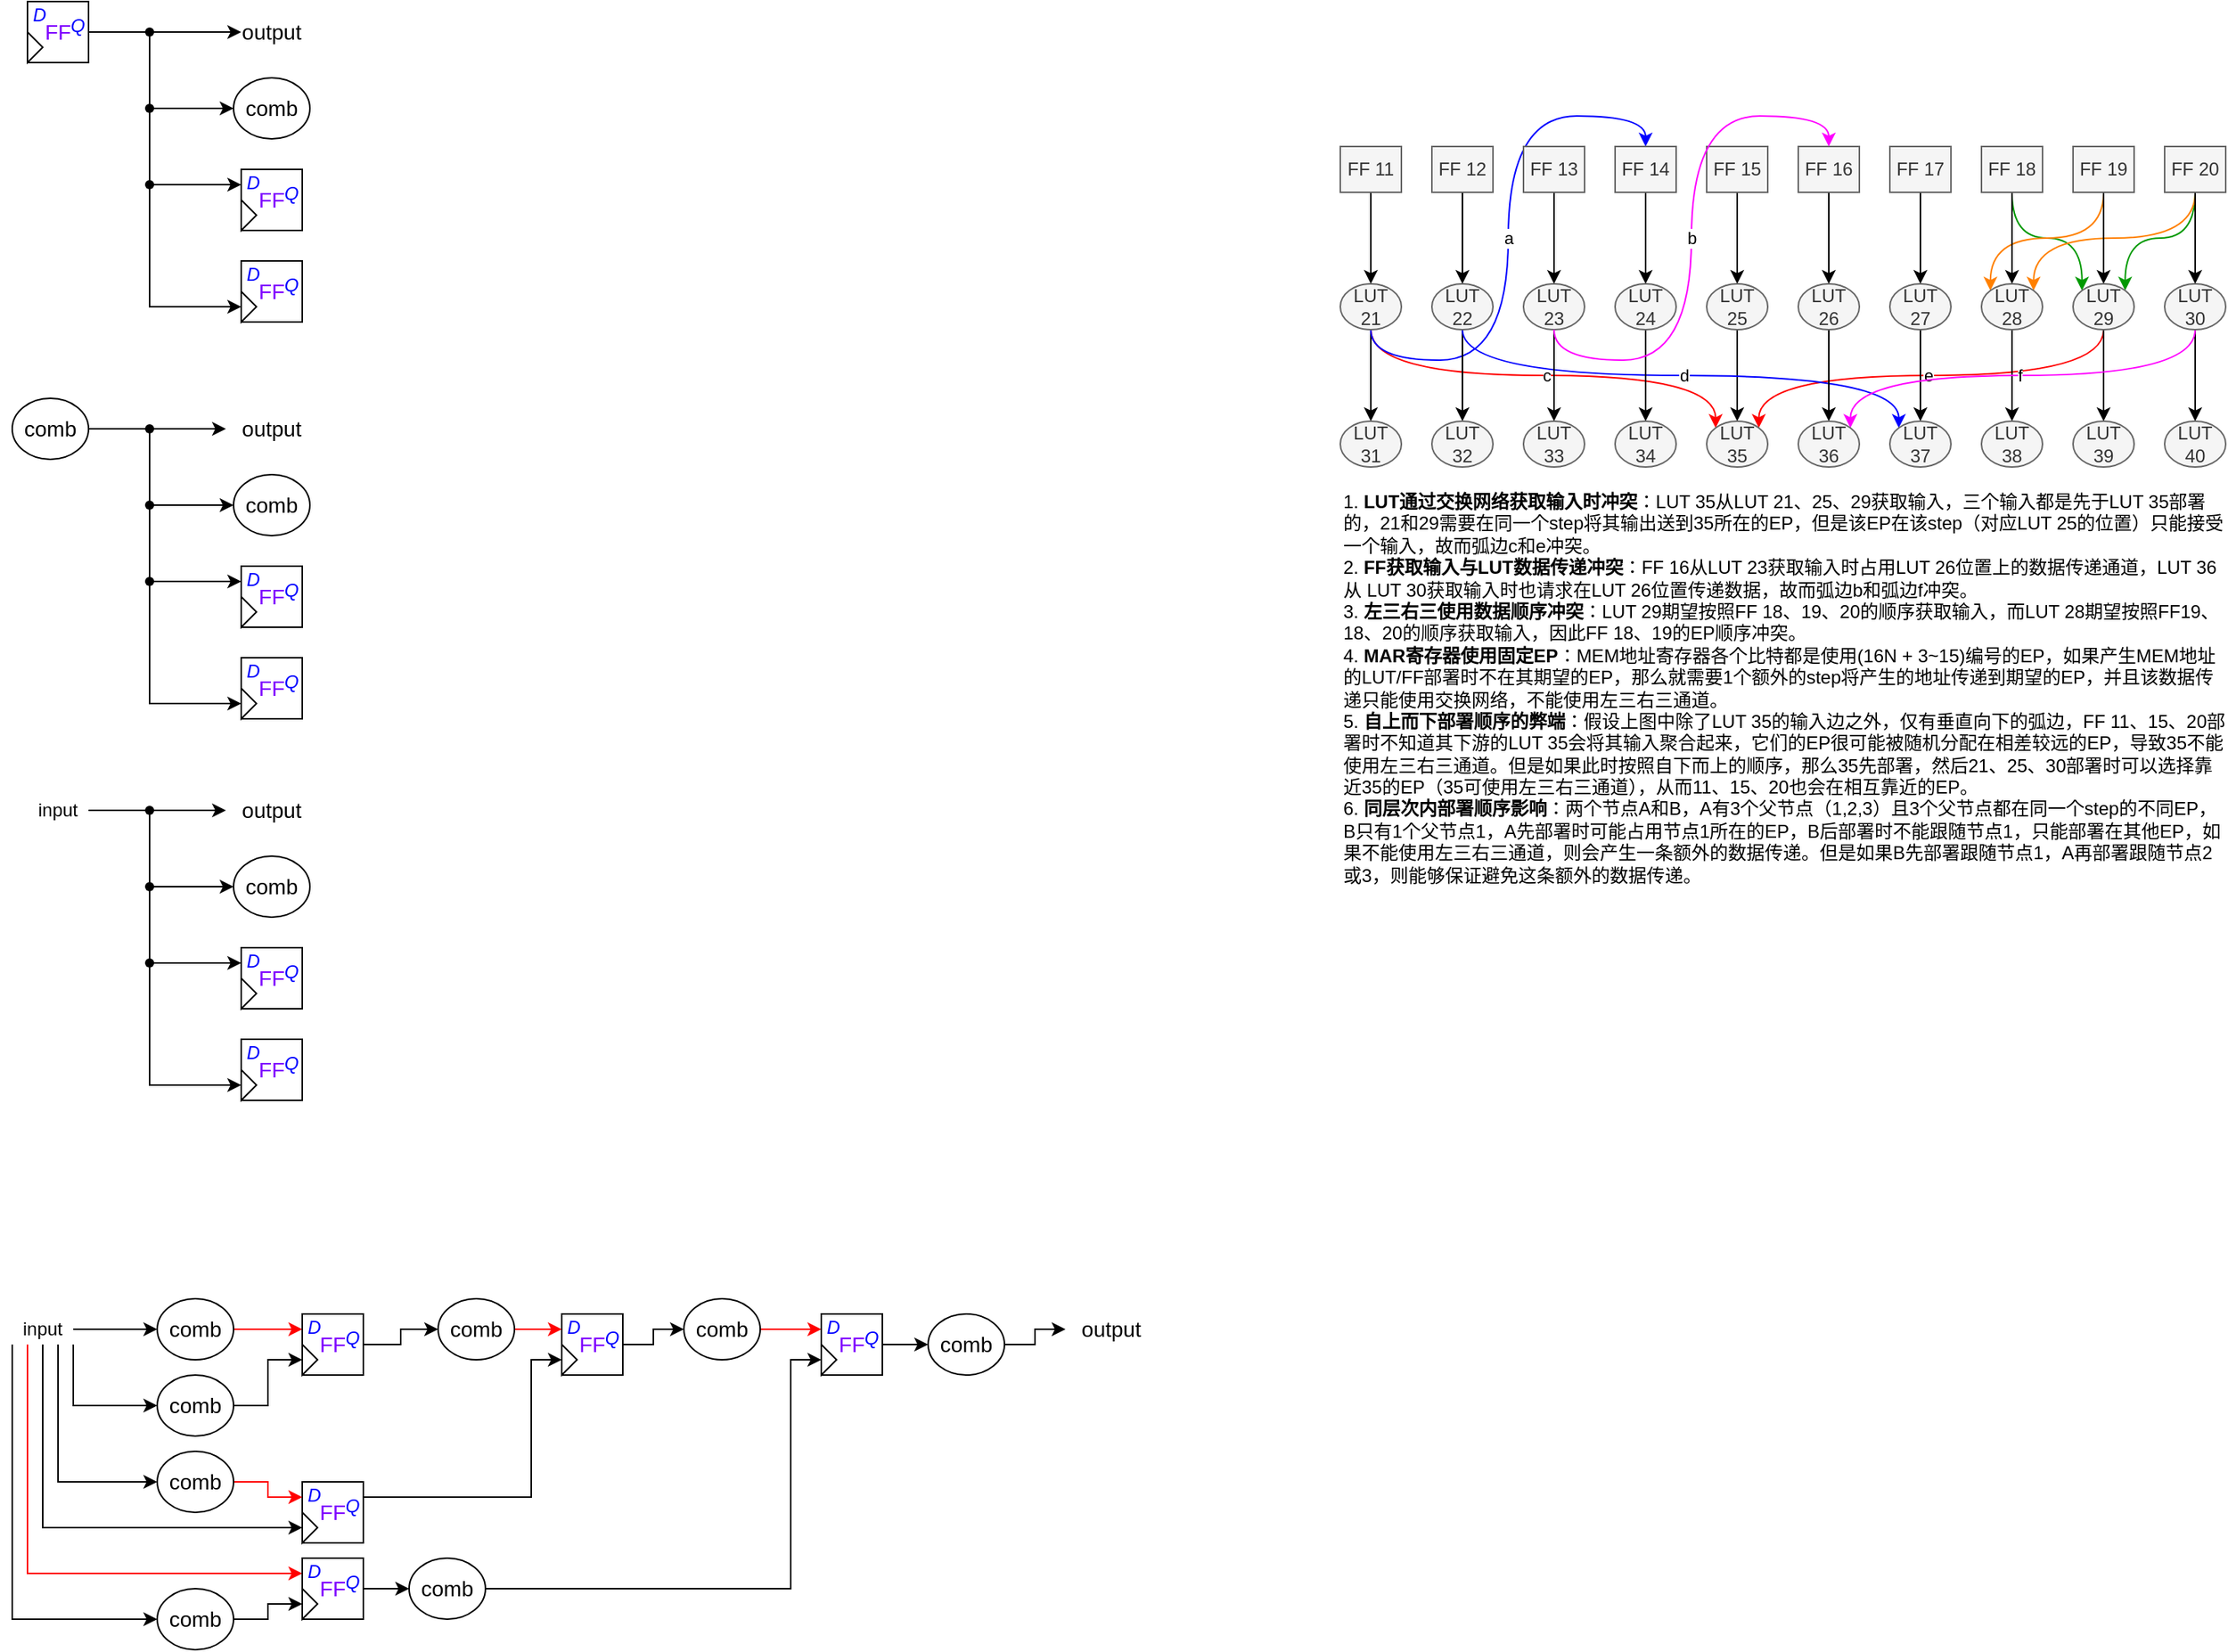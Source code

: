 <mxfile version="27.1.6">
  <diagram name="第 1 页" id="9-TWg4Ww6dwORrWYyeaC">
    <mxGraphModel dx="815" dy="425" grid="1" gridSize="10" guides="1" tooltips="1" connect="1" arrows="1" fold="1" page="1" pageScale="1" pageWidth="827" pageHeight="1169" math="0" shadow="0">
      <root>
        <mxCell id="0" />
        <mxCell id="1" parent="0" />
        <mxCell id="jcqUKhRGZYXGKdBDmug--1" style="edgeStyle=none;rounded=0;orthogonalLoop=1;jettySize=auto;html=1;labelBackgroundColor=none;strokeColor=#000000;strokeWidth=1;fontSize=16;fontColor=#000000;startArrow=none;startFill=0;endArrow=classic;endFill=1;" parent="1" source="jcqUKhRGZYXGKdBDmug--6" target="jcqUKhRGZYXGKdBDmug--5" edge="1">
          <mxGeometry relative="1" as="geometry">
            <mxPoint x="180" y="60" as="targetPoint" />
          </mxGeometry>
        </mxCell>
        <mxCell id="jcqUKhRGZYXGKdBDmug--2" style="edgeStyle=orthogonalEdgeStyle;rounded=0;orthogonalLoop=1;jettySize=auto;html=1;entryX=0;entryY=0.5;entryDx=0;entryDy=0;labelBackgroundColor=none;strokeColor=#000000;strokeWidth=1;fontSize=16;fontColor=#000000;startArrow=none;startFill=0;endArrow=classic;endFill=1;" parent="1" source="jcqUKhRGZYXGKdBDmug--8" target="jcqUKhRGZYXGKdBDmug--4" edge="1">
          <mxGeometry relative="1" as="geometry">
            <mxPoint x="110" y="100" as="sourcePoint" />
            <Array as="points">
              <mxPoint x="140" y="110" />
            </Array>
          </mxGeometry>
        </mxCell>
        <mxCell id="jcqUKhRGZYXGKdBDmug--3" style="edgeStyle=orthogonalEdgeStyle;rounded=0;orthogonalLoop=1;jettySize=auto;html=1;labelBackgroundColor=none;strokeColor=#000000;strokeWidth=1;fontSize=14;fontColor=#000000;startArrow=none;startFill=0;endArrow=classic;endFill=1;entryX=0;entryY=0.25;entryDx=0;entryDy=0;" parent="1" source="jcqUKhRGZYXGKdBDmug--11" target="jcqUKhRGZYXGKdBDmug--19" edge="1">
          <mxGeometry relative="1" as="geometry">
            <mxPoint x="80" y="180" as="sourcePoint" />
            <mxPoint x="190" y="160" as="targetPoint" />
            <Array as="points">
              <mxPoint x="170" y="160" />
              <mxPoint x="170" y="160" />
            </Array>
          </mxGeometry>
        </mxCell>
        <mxCell id="jcqUKhRGZYXGKdBDmug--4" value="comb" style="ellipse;whiteSpace=wrap;html=1;labelBackgroundColor=none;strokeColor=default;strokeWidth=1;fontSize=14;fontColor=#000000;" parent="1" vertex="1">
          <mxGeometry x="195" y="90" width="50" height="40" as="geometry" />
        </mxCell>
        <mxCell id="jcqUKhRGZYXGKdBDmug--5" value="output" style="text;html=1;strokeColor=none;fillColor=none;align=center;verticalAlign=middle;whiteSpace=wrap;rounded=0;labelBackgroundColor=none;strokeWidth=1;fontSize=14;fontColor=#000000;" parent="1" vertex="1">
          <mxGeometry x="200" y="50" width="40" height="20" as="geometry" />
        </mxCell>
        <mxCell id="jcqUKhRGZYXGKdBDmug--6" value="" style="shape=waypoint;sketch=0;fillStyle=solid;size=6;pointerEvents=1;points=[];fillColor=none;resizable=0;rotatable=0;perimeter=centerPerimeter;snapToPoint=1;labelBackgroundColor=none;strokeColor=default;strokeWidth=1;fontSize=14;fontColor=#000000;" parent="1" vertex="1">
          <mxGeometry x="120" y="40" width="40" height="40" as="geometry" />
        </mxCell>
        <mxCell id="jcqUKhRGZYXGKdBDmug--7" value="" style="edgeStyle=none;rounded=0;orthogonalLoop=1;jettySize=auto;html=1;labelBackgroundColor=none;strokeColor=#000000;strokeWidth=1;fontSize=16;fontColor=#000000;startArrow=none;startFill=0;endArrow=none;endFill=1;" parent="1" source="jcqUKhRGZYXGKdBDmug--14" target="jcqUKhRGZYXGKdBDmug--6" edge="1">
          <mxGeometry relative="1" as="geometry">
            <mxPoint x="190" y="60" as="targetPoint" />
            <mxPoint x="120" y="60" as="sourcePoint" />
          </mxGeometry>
        </mxCell>
        <mxCell id="jcqUKhRGZYXGKdBDmug--8" value="" style="shape=waypoint;sketch=0;fillStyle=solid;size=6;pointerEvents=1;points=[];fillColor=none;resizable=0;rotatable=0;perimeter=centerPerimeter;snapToPoint=1;labelBackgroundColor=none;strokeColor=default;strokeWidth=1;fontSize=14;fontColor=#000000;" parent="1" vertex="1">
          <mxGeometry x="120" y="90" width="40" height="40" as="geometry" />
        </mxCell>
        <mxCell id="jcqUKhRGZYXGKdBDmug--9" value="" style="edgeStyle=orthogonalEdgeStyle;rounded=0;orthogonalLoop=1;jettySize=auto;html=1;entryDx=0;entryDy=0;labelBackgroundColor=none;strokeColor=#000000;strokeWidth=1;fontSize=16;fontColor=#000000;startArrow=none;startFill=0;endArrow=none;endFill=1;" parent="1" source="jcqUKhRGZYXGKdBDmug--6" target="jcqUKhRGZYXGKdBDmug--8" edge="1">
          <mxGeometry relative="1" as="geometry">
            <mxPoint x="140" y="60" as="sourcePoint" />
            <mxPoint x="195" y="120" as="targetPoint" />
            <Array as="points" />
          </mxGeometry>
        </mxCell>
        <mxCell id="jcqUKhRGZYXGKdBDmug--10" style="edgeStyle=orthogonalEdgeStyle;rounded=0;orthogonalLoop=1;jettySize=auto;html=1;entryX=0;entryY=0.5;entryDx=0;entryDy=0;labelBackgroundColor=none;strokeColor=#000000;strokeWidth=1;fontSize=12;fontColor=#0000FF;startArrow=none;startFill=0;endArrow=classic;endFill=1;" parent="1" source="jcqUKhRGZYXGKdBDmug--11" target="jcqUKhRGZYXGKdBDmug--25" edge="1">
          <mxGeometry relative="1" as="geometry">
            <Array as="points">
              <mxPoint x="140" y="240" />
            </Array>
          </mxGeometry>
        </mxCell>
        <mxCell id="jcqUKhRGZYXGKdBDmug--11" value="" style="shape=waypoint;sketch=0;fillStyle=solid;size=6;pointerEvents=1;points=[];fillColor=none;resizable=0;rotatable=0;perimeter=centerPerimeter;snapToPoint=1;labelBackgroundColor=none;strokeColor=default;strokeWidth=1;fontSize=14;fontColor=#000000;" parent="1" vertex="1">
          <mxGeometry x="120" y="140" width="40" height="40" as="geometry" />
        </mxCell>
        <mxCell id="jcqUKhRGZYXGKdBDmug--12" value="" style="edgeStyle=orthogonalEdgeStyle;rounded=0;orthogonalLoop=1;jettySize=auto;html=1;entryDx=0;entryDy=0;labelBackgroundColor=none;strokeColor=#000000;strokeWidth=1;fontSize=14;fontColor=#000000;startArrow=none;startFill=0;endArrow=none;endFill=1;" parent="1" source="jcqUKhRGZYXGKdBDmug--8" target="jcqUKhRGZYXGKdBDmug--11" edge="1">
          <mxGeometry relative="1" as="geometry">
            <mxPoint x="140" y="120" as="sourcePoint" />
            <mxPoint x="200" y="182.5" as="targetPoint" />
            <Array as="points" />
          </mxGeometry>
        </mxCell>
        <mxCell id="jcqUKhRGZYXGKdBDmug--13" value="" style="group" parent="1" vertex="1" connectable="0">
          <mxGeometry x="60" y="40" width="40" height="40" as="geometry" />
        </mxCell>
        <mxCell id="jcqUKhRGZYXGKdBDmug--14" value="FF" style="rounded=0;whiteSpace=wrap;html=1;labelBackgroundColor=none;strokeColor=default;strokeWidth=1;fontSize=14;fontColor=#7F00FF;" parent="jcqUKhRGZYXGKdBDmug--13" vertex="1">
          <mxGeometry width="40" height="40" as="geometry" />
        </mxCell>
        <mxCell id="jcqUKhRGZYXGKdBDmug--15" value="" style="triangle;whiteSpace=wrap;html=1;labelBackgroundColor=none;strokeColor=default;strokeWidth=1;fontSize=14;fontColor=#000000;" parent="jcqUKhRGZYXGKdBDmug--13" vertex="1">
          <mxGeometry y="20" width="10" height="20" as="geometry" />
        </mxCell>
        <mxCell id="jcqUKhRGZYXGKdBDmug--16" value="D" style="text;html=1;strokeColor=none;fillColor=none;align=center;verticalAlign=middle;whiteSpace=wrap;rounded=0;labelBackgroundColor=none;strokeWidth=1;fontSize=12;fontColor=#0000FF;fontStyle=2" parent="jcqUKhRGZYXGKdBDmug--13" vertex="1">
          <mxGeometry x="3" y="4.8" width="10" height="8" as="geometry" />
        </mxCell>
        <mxCell id="jcqUKhRGZYXGKdBDmug--17" value="Q" style="text;html=1;strokeColor=none;fillColor=none;align=center;verticalAlign=middle;whiteSpace=wrap;rounded=0;labelBackgroundColor=none;strokeWidth=1;fontSize=12;fontColor=#0000FF;fontStyle=2" parent="jcqUKhRGZYXGKdBDmug--13" vertex="1">
          <mxGeometry x="28" y="12" width="10" height="8" as="geometry" />
        </mxCell>
        <mxCell id="jcqUKhRGZYXGKdBDmug--18" value="" style="group" parent="1" vertex="1" connectable="0">
          <mxGeometry x="200" y="150" width="40" height="40" as="geometry" />
        </mxCell>
        <mxCell id="jcqUKhRGZYXGKdBDmug--19" value="FF" style="rounded=0;whiteSpace=wrap;html=1;labelBackgroundColor=none;strokeColor=default;strokeWidth=1;fontSize=14;fontColor=#7F00FF;" parent="jcqUKhRGZYXGKdBDmug--18" vertex="1">
          <mxGeometry width="40" height="40" as="geometry" />
        </mxCell>
        <mxCell id="jcqUKhRGZYXGKdBDmug--20" value="" style="triangle;whiteSpace=wrap;html=1;labelBackgroundColor=none;strokeColor=default;strokeWidth=1;fontSize=14;fontColor=#000000;" parent="jcqUKhRGZYXGKdBDmug--18" vertex="1">
          <mxGeometry y="20" width="10" height="20" as="geometry" />
        </mxCell>
        <mxCell id="jcqUKhRGZYXGKdBDmug--21" value="D" style="text;html=1;strokeColor=none;fillColor=none;align=center;verticalAlign=middle;whiteSpace=wrap;rounded=0;labelBackgroundColor=none;strokeWidth=1;fontSize=12;fontColor=#0000FF;fontStyle=2" parent="jcqUKhRGZYXGKdBDmug--18" vertex="1">
          <mxGeometry x="3" y="4.8" width="10" height="8" as="geometry" />
        </mxCell>
        <mxCell id="jcqUKhRGZYXGKdBDmug--22" value="Q" style="text;html=1;strokeColor=none;fillColor=none;align=center;verticalAlign=middle;whiteSpace=wrap;rounded=0;labelBackgroundColor=none;strokeWidth=1;fontSize=12;fontColor=#0000FF;fontStyle=2" parent="jcqUKhRGZYXGKdBDmug--18" vertex="1">
          <mxGeometry x="28" y="12" width="10" height="8" as="geometry" />
        </mxCell>
        <mxCell id="jcqUKhRGZYXGKdBDmug--23" value="" style="group" parent="1" vertex="1" connectable="0">
          <mxGeometry x="200" y="210" width="40" height="40" as="geometry" />
        </mxCell>
        <mxCell id="jcqUKhRGZYXGKdBDmug--24" value="FF" style="rounded=0;whiteSpace=wrap;html=1;labelBackgroundColor=none;strokeColor=default;strokeWidth=1;fontSize=14;fontColor=#7F00FF;" parent="jcqUKhRGZYXGKdBDmug--23" vertex="1">
          <mxGeometry width="40" height="40" as="geometry" />
        </mxCell>
        <mxCell id="jcqUKhRGZYXGKdBDmug--25" value="" style="triangle;whiteSpace=wrap;html=1;labelBackgroundColor=none;strokeColor=default;strokeWidth=1;fontSize=14;fontColor=#000000;" parent="jcqUKhRGZYXGKdBDmug--23" vertex="1">
          <mxGeometry y="20" width="10" height="20" as="geometry" />
        </mxCell>
        <mxCell id="jcqUKhRGZYXGKdBDmug--26" value="D" style="text;html=1;strokeColor=none;fillColor=none;align=center;verticalAlign=middle;whiteSpace=wrap;rounded=0;labelBackgroundColor=none;strokeWidth=1;fontSize=12;fontColor=#0000FF;fontStyle=2" parent="jcqUKhRGZYXGKdBDmug--23" vertex="1">
          <mxGeometry x="3" y="4.8" width="10" height="8" as="geometry" />
        </mxCell>
        <mxCell id="jcqUKhRGZYXGKdBDmug--27" value="Q" style="text;html=1;strokeColor=none;fillColor=none;align=center;verticalAlign=middle;whiteSpace=wrap;rounded=0;labelBackgroundColor=none;strokeWidth=1;fontSize=12;fontColor=#0000FF;fontStyle=2" parent="jcqUKhRGZYXGKdBDmug--23" vertex="1">
          <mxGeometry x="28" y="12" width="10" height="8" as="geometry" />
        </mxCell>
        <mxCell id="jcqUKhRGZYXGKdBDmug--28" style="edgeStyle=none;rounded=0;orthogonalLoop=1;jettySize=auto;html=1;labelBackgroundColor=none;strokeColor=#000000;strokeWidth=1;fontSize=16;fontColor=#000000;startArrow=none;startFill=0;endArrow=classic;endFill=1;" parent="1" source="jcqUKhRGZYXGKdBDmug--33" target="jcqUKhRGZYXGKdBDmug--32" edge="1">
          <mxGeometry relative="1" as="geometry">
            <mxPoint x="180" y="320" as="targetPoint" />
          </mxGeometry>
        </mxCell>
        <mxCell id="jcqUKhRGZYXGKdBDmug--29" style="edgeStyle=orthogonalEdgeStyle;rounded=0;orthogonalLoop=1;jettySize=auto;html=1;entryX=0;entryY=0.5;entryDx=0;entryDy=0;labelBackgroundColor=none;strokeColor=#000000;strokeWidth=1;fontSize=16;fontColor=#000000;startArrow=none;startFill=0;endArrow=classic;endFill=1;" parent="1" source="jcqUKhRGZYXGKdBDmug--35" target="jcqUKhRGZYXGKdBDmug--31" edge="1">
          <mxGeometry relative="1" as="geometry">
            <mxPoint x="110" y="360" as="sourcePoint" />
            <Array as="points">
              <mxPoint x="140" y="370" />
            </Array>
          </mxGeometry>
        </mxCell>
        <mxCell id="jcqUKhRGZYXGKdBDmug--30" style="edgeStyle=orthogonalEdgeStyle;rounded=0;orthogonalLoop=1;jettySize=auto;html=1;labelBackgroundColor=none;strokeColor=#000000;strokeWidth=1;fontSize=14;fontColor=#000000;startArrow=none;startFill=0;endArrow=classic;endFill=1;entryX=0;entryY=0.25;entryDx=0;entryDy=0;" parent="1" source="jcqUKhRGZYXGKdBDmug--38" target="jcqUKhRGZYXGKdBDmug--41" edge="1">
          <mxGeometry relative="1" as="geometry">
            <mxPoint x="80" y="440" as="sourcePoint" />
            <mxPoint x="190" y="420" as="targetPoint" />
            <Array as="points">
              <mxPoint x="170" y="420" />
              <mxPoint x="170" y="420" />
            </Array>
          </mxGeometry>
        </mxCell>
        <mxCell id="jcqUKhRGZYXGKdBDmug--31" value="comb" style="ellipse;whiteSpace=wrap;html=1;labelBackgroundColor=none;strokeColor=default;strokeWidth=1;fontSize=14;fontColor=#000000;" parent="1" vertex="1">
          <mxGeometry x="195" y="350" width="50" height="40" as="geometry" />
        </mxCell>
        <mxCell id="jcqUKhRGZYXGKdBDmug--32" value="output" style="text;html=1;strokeColor=none;fillColor=none;align=center;verticalAlign=middle;whiteSpace=wrap;rounded=0;labelBackgroundColor=none;strokeWidth=1;fontSize=14;fontColor=#000000;" parent="1" vertex="1">
          <mxGeometry x="190" y="310" width="60" height="20" as="geometry" />
        </mxCell>
        <mxCell id="jcqUKhRGZYXGKdBDmug--33" value="" style="shape=waypoint;sketch=0;fillStyle=solid;size=6;pointerEvents=1;points=[];fillColor=none;resizable=0;rotatable=0;perimeter=centerPerimeter;snapToPoint=1;labelBackgroundColor=none;strokeColor=default;strokeWidth=1;fontSize=14;fontColor=#000000;" parent="1" vertex="1">
          <mxGeometry x="120" y="300" width="40" height="40" as="geometry" />
        </mxCell>
        <mxCell id="jcqUKhRGZYXGKdBDmug--34" value="" style="edgeStyle=none;rounded=0;orthogonalLoop=1;jettySize=auto;html=1;labelBackgroundColor=none;strokeColor=#000000;strokeWidth=1;fontSize=16;fontColor=#000000;startArrow=none;startFill=0;endArrow=none;endFill=1;" parent="1" source="jcqUKhRGZYXGKdBDmug--50" target="jcqUKhRGZYXGKdBDmug--33" edge="1">
          <mxGeometry relative="1" as="geometry">
            <mxPoint x="190" y="320" as="targetPoint" />
            <mxPoint x="100" y="320" as="sourcePoint" />
          </mxGeometry>
        </mxCell>
        <mxCell id="jcqUKhRGZYXGKdBDmug--35" value="" style="shape=waypoint;sketch=0;fillStyle=solid;size=6;pointerEvents=1;points=[];fillColor=none;resizable=0;rotatable=0;perimeter=centerPerimeter;snapToPoint=1;labelBackgroundColor=none;strokeColor=default;strokeWidth=1;fontSize=14;fontColor=#000000;" parent="1" vertex="1">
          <mxGeometry x="120" y="350" width="40" height="40" as="geometry" />
        </mxCell>
        <mxCell id="jcqUKhRGZYXGKdBDmug--36" value="" style="edgeStyle=orthogonalEdgeStyle;rounded=0;orthogonalLoop=1;jettySize=auto;html=1;entryDx=0;entryDy=0;labelBackgroundColor=none;strokeColor=#000000;strokeWidth=1;fontSize=16;fontColor=#000000;startArrow=none;startFill=0;endArrow=none;endFill=1;" parent="1" source="jcqUKhRGZYXGKdBDmug--33" target="jcqUKhRGZYXGKdBDmug--35" edge="1">
          <mxGeometry relative="1" as="geometry">
            <mxPoint x="140" y="320" as="sourcePoint" />
            <mxPoint x="195" y="380" as="targetPoint" />
            <Array as="points" />
          </mxGeometry>
        </mxCell>
        <mxCell id="jcqUKhRGZYXGKdBDmug--37" style="edgeStyle=orthogonalEdgeStyle;rounded=0;orthogonalLoop=1;jettySize=auto;html=1;entryX=0;entryY=0.5;entryDx=0;entryDy=0;labelBackgroundColor=none;strokeColor=#000000;strokeWidth=1;fontSize=12;fontColor=#0000FF;startArrow=none;startFill=0;endArrow=classic;endFill=1;" parent="1" source="jcqUKhRGZYXGKdBDmug--38" target="jcqUKhRGZYXGKdBDmug--47" edge="1">
          <mxGeometry relative="1" as="geometry">
            <Array as="points">
              <mxPoint x="140" y="500" />
            </Array>
          </mxGeometry>
        </mxCell>
        <mxCell id="jcqUKhRGZYXGKdBDmug--38" value="" style="shape=waypoint;sketch=0;fillStyle=solid;size=6;pointerEvents=1;points=[];fillColor=none;resizable=0;rotatable=0;perimeter=centerPerimeter;snapToPoint=1;labelBackgroundColor=none;strokeColor=default;strokeWidth=1;fontSize=14;fontColor=#000000;" parent="1" vertex="1">
          <mxGeometry x="120" y="400" width="40" height="40" as="geometry" />
        </mxCell>
        <mxCell id="jcqUKhRGZYXGKdBDmug--39" value="" style="edgeStyle=orthogonalEdgeStyle;rounded=0;orthogonalLoop=1;jettySize=auto;html=1;entryDx=0;entryDy=0;labelBackgroundColor=none;strokeColor=#000000;strokeWidth=1;fontSize=14;fontColor=#000000;startArrow=none;startFill=0;endArrow=none;endFill=1;" parent="1" source="jcqUKhRGZYXGKdBDmug--35" target="jcqUKhRGZYXGKdBDmug--38" edge="1">
          <mxGeometry relative="1" as="geometry">
            <mxPoint x="140" y="380" as="sourcePoint" />
            <mxPoint x="200" y="442.5" as="targetPoint" />
            <Array as="points" />
          </mxGeometry>
        </mxCell>
        <mxCell id="jcqUKhRGZYXGKdBDmug--40" value="" style="group" parent="1" vertex="1" connectable="0">
          <mxGeometry x="200" y="410" width="40" height="40" as="geometry" />
        </mxCell>
        <mxCell id="jcqUKhRGZYXGKdBDmug--41" value="FF" style="rounded=0;whiteSpace=wrap;html=1;labelBackgroundColor=none;strokeColor=default;strokeWidth=1;fontSize=14;fontColor=#7F00FF;" parent="jcqUKhRGZYXGKdBDmug--40" vertex="1">
          <mxGeometry width="40" height="40" as="geometry" />
        </mxCell>
        <mxCell id="jcqUKhRGZYXGKdBDmug--42" value="" style="triangle;whiteSpace=wrap;html=1;labelBackgroundColor=none;strokeColor=default;strokeWidth=1;fontSize=14;fontColor=#000000;" parent="jcqUKhRGZYXGKdBDmug--40" vertex="1">
          <mxGeometry y="20" width="10" height="20" as="geometry" />
        </mxCell>
        <mxCell id="jcqUKhRGZYXGKdBDmug--43" value="D" style="text;html=1;strokeColor=none;fillColor=none;align=center;verticalAlign=middle;whiteSpace=wrap;rounded=0;labelBackgroundColor=none;strokeWidth=1;fontSize=12;fontColor=#0000FF;fontStyle=2" parent="jcqUKhRGZYXGKdBDmug--40" vertex="1">
          <mxGeometry x="3" y="4.8" width="10" height="8" as="geometry" />
        </mxCell>
        <mxCell id="jcqUKhRGZYXGKdBDmug--44" value="Q" style="text;html=1;strokeColor=none;fillColor=none;align=center;verticalAlign=middle;whiteSpace=wrap;rounded=0;labelBackgroundColor=none;strokeWidth=1;fontSize=12;fontColor=#0000FF;fontStyle=2" parent="jcqUKhRGZYXGKdBDmug--40" vertex="1">
          <mxGeometry x="28" y="12" width="10" height="8" as="geometry" />
        </mxCell>
        <mxCell id="jcqUKhRGZYXGKdBDmug--45" value="" style="group" parent="1" vertex="1" connectable="0">
          <mxGeometry x="200" y="470" width="40" height="40" as="geometry" />
        </mxCell>
        <mxCell id="jcqUKhRGZYXGKdBDmug--46" value="FF" style="rounded=0;whiteSpace=wrap;html=1;labelBackgroundColor=none;strokeColor=default;strokeWidth=1;fontSize=14;fontColor=#7F00FF;" parent="jcqUKhRGZYXGKdBDmug--45" vertex="1">
          <mxGeometry width="40" height="40" as="geometry" />
        </mxCell>
        <mxCell id="jcqUKhRGZYXGKdBDmug--47" value="" style="triangle;whiteSpace=wrap;html=1;labelBackgroundColor=none;strokeColor=default;strokeWidth=1;fontSize=14;fontColor=#000000;" parent="jcqUKhRGZYXGKdBDmug--45" vertex="1">
          <mxGeometry y="20" width="10" height="20" as="geometry" />
        </mxCell>
        <mxCell id="jcqUKhRGZYXGKdBDmug--48" value="D" style="text;html=1;strokeColor=none;fillColor=none;align=center;verticalAlign=middle;whiteSpace=wrap;rounded=0;labelBackgroundColor=none;strokeWidth=1;fontSize=12;fontColor=#0000FF;fontStyle=2" parent="jcqUKhRGZYXGKdBDmug--45" vertex="1">
          <mxGeometry x="3" y="4.8" width="10" height="8" as="geometry" />
        </mxCell>
        <mxCell id="jcqUKhRGZYXGKdBDmug--49" value="Q" style="text;html=1;strokeColor=none;fillColor=none;align=center;verticalAlign=middle;whiteSpace=wrap;rounded=0;labelBackgroundColor=none;strokeWidth=1;fontSize=12;fontColor=#0000FF;fontStyle=2" parent="jcqUKhRGZYXGKdBDmug--45" vertex="1">
          <mxGeometry x="28" y="12" width="10" height="8" as="geometry" />
        </mxCell>
        <mxCell id="jcqUKhRGZYXGKdBDmug--50" value="comb" style="ellipse;whiteSpace=wrap;html=1;labelBackgroundColor=none;strokeColor=default;strokeWidth=1;fontSize=14;fontColor=#000000;" parent="1" vertex="1">
          <mxGeometry x="50" y="300" width="50" height="40" as="geometry" />
        </mxCell>
        <mxCell id="jcqUKhRGZYXGKdBDmug--51" value="input" style="text;html=1;strokeColor=none;fillColor=none;align=center;verticalAlign=middle;whiteSpace=wrap;rounded=0;labelBackgroundColor=none;strokeWidth=1;fontSize=12;fontColor=#000000;" parent="1" vertex="1">
          <mxGeometry x="60" y="560" width="40" height="20" as="geometry" />
        </mxCell>
        <mxCell id="jcqUKhRGZYXGKdBDmug--52" style="edgeStyle=none;rounded=0;orthogonalLoop=1;jettySize=auto;html=1;labelBackgroundColor=none;strokeColor=#000000;strokeWidth=1;fontSize=16;fontColor=#000000;startArrow=none;startFill=0;endArrow=classic;endFill=1;" parent="1" source="jcqUKhRGZYXGKdBDmug--57" target="jcqUKhRGZYXGKdBDmug--56" edge="1">
          <mxGeometry relative="1" as="geometry">
            <mxPoint x="180" y="570" as="targetPoint" />
            <mxPoint x="140" y="570" as="sourcePoint" />
          </mxGeometry>
        </mxCell>
        <mxCell id="jcqUKhRGZYXGKdBDmug--53" style="edgeStyle=orthogonalEdgeStyle;rounded=0;orthogonalLoop=1;jettySize=auto;html=1;entryX=0;entryY=0.5;entryDx=0;entryDy=0;labelBackgroundColor=none;strokeColor=#000000;strokeWidth=1;fontSize=16;fontColor=#000000;startArrow=none;startFill=0;endArrow=classic;endFill=1;" parent="1" source="jcqUKhRGZYXGKdBDmug--59" target="jcqUKhRGZYXGKdBDmug--55" edge="1">
          <mxGeometry relative="1" as="geometry">
            <mxPoint x="110" y="610" as="sourcePoint" />
            <Array as="points">
              <mxPoint x="140" y="620" />
            </Array>
          </mxGeometry>
        </mxCell>
        <mxCell id="jcqUKhRGZYXGKdBDmug--54" style="edgeStyle=orthogonalEdgeStyle;rounded=0;orthogonalLoop=1;jettySize=auto;html=1;labelBackgroundColor=none;strokeColor=#000000;strokeWidth=1;fontSize=14;fontColor=#000000;startArrow=none;startFill=0;endArrow=classic;endFill=1;entryX=0;entryY=0.25;entryDx=0;entryDy=0;" parent="1" source="jcqUKhRGZYXGKdBDmug--62" target="jcqUKhRGZYXGKdBDmug--65" edge="1">
          <mxGeometry relative="1" as="geometry">
            <mxPoint x="80" y="690" as="sourcePoint" />
            <mxPoint x="190" y="670" as="targetPoint" />
            <Array as="points">
              <mxPoint x="170" y="670" />
              <mxPoint x="170" y="670" />
            </Array>
          </mxGeometry>
        </mxCell>
        <mxCell id="jcqUKhRGZYXGKdBDmug--55" value="comb" style="ellipse;whiteSpace=wrap;html=1;labelBackgroundColor=none;strokeColor=default;strokeWidth=1;fontSize=14;fontColor=#000000;" parent="1" vertex="1">
          <mxGeometry x="195" y="600" width="50" height="40" as="geometry" />
        </mxCell>
        <mxCell id="jcqUKhRGZYXGKdBDmug--56" value="output" style="text;html=1;strokeColor=none;fillColor=none;align=center;verticalAlign=middle;whiteSpace=wrap;rounded=0;labelBackgroundColor=none;strokeWidth=1;fontSize=14;fontColor=#000000;" parent="1" vertex="1">
          <mxGeometry x="190" y="560" width="60" height="20" as="geometry" />
        </mxCell>
        <mxCell id="jcqUKhRGZYXGKdBDmug--57" value="" style="shape=waypoint;sketch=0;fillStyle=solid;size=6;pointerEvents=1;points=[];fillColor=none;resizable=0;rotatable=0;perimeter=centerPerimeter;snapToPoint=1;labelBackgroundColor=none;strokeColor=default;strokeWidth=1;fontSize=14;fontColor=#000000;" parent="1" vertex="1">
          <mxGeometry x="120" y="550" width="40" height="40" as="geometry" />
        </mxCell>
        <mxCell id="jcqUKhRGZYXGKdBDmug--58" value="" style="edgeStyle=none;rounded=0;orthogonalLoop=1;jettySize=auto;html=1;labelBackgroundColor=none;strokeColor=#000000;strokeWidth=1;fontSize=16;fontColor=#000000;startArrow=none;startFill=0;endArrow=none;endFill=1;" parent="1" source="jcqUKhRGZYXGKdBDmug--51" target="jcqUKhRGZYXGKdBDmug--57" edge="1">
          <mxGeometry relative="1" as="geometry">
            <mxPoint x="140" y="570" as="targetPoint" />
            <mxPoint x="100" y="570" as="sourcePoint" />
          </mxGeometry>
        </mxCell>
        <mxCell id="jcqUKhRGZYXGKdBDmug--59" value="" style="shape=waypoint;sketch=0;fillStyle=solid;size=6;pointerEvents=1;points=[];fillColor=none;resizable=0;rotatable=0;perimeter=centerPerimeter;snapToPoint=1;labelBackgroundColor=none;strokeColor=default;strokeWidth=1;fontSize=14;fontColor=#000000;" parent="1" vertex="1">
          <mxGeometry x="120" y="600" width="40" height="40" as="geometry" />
        </mxCell>
        <mxCell id="jcqUKhRGZYXGKdBDmug--60" value="" style="edgeStyle=orthogonalEdgeStyle;rounded=0;orthogonalLoop=1;jettySize=auto;html=1;entryDx=0;entryDy=0;labelBackgroundColor=none;strokeColor=#000000;strokeWidth=1;fontSize=16;fontColor=#000000;startArrow=none;startFill=0;endArrow=none;endFill=1;" parent="1" source="jcqUKhRGZYXGKdBDmug--57" target="jcqUKhRGZYXGKdBDmug--59" edge="1">
          <mxGeometry relative="1" as="geometry">
            <mxPoint x="140" y="570" as="sourcePoint" />
            <mxPoint x="195" y="630" as="targetPoint" />
            <Array as="points" />
          </mxGeometry>
        </mxCell>
        <mxCell id="jcqUKhRGZYXGKdBDmug--61" style="edgeStyle=orthogonalEdgeStyle;rounded=0;orthogonalLoop=1;jettySize=auto;html=1;entryX=0;entryY=0.5;entryDx=0;entryDy=0;labelBackgroundColor=none;strokeColor=#000000;strokeWidth=1;fontSize=12;fontColor=#0000FF;startArrow=none;startFill=0;endArrow=classic;endFill=1;" parent="1" source="jcqUKhRGZYXGKdBDmug--62" target="jcqUKhRGZYXGKdBDmug--71" edge="1">
          <mxGeometry relative="1" as="geometry">
            <Array as="points">
              <mxPoint x="140" y="750" />
            </Array>
          </mxGeometry>
        </mxCell>
        <mxCell id="jcqUKhRGZYXGKdBDmug--62" value="" style="shape=waypoint;sketch=0;fillStyle=solid;size=6;pointerEvents=1;points=[];fillColor=none;resizable=0;rotatable=0;perimeter=centerPerimeter;snapToPoint=1;labelBackgroundColor=none;strokeColor=default;strokeWidth=1;fontSize=14;fontColor=#000000;" parent="1" vertex="1">
          <mxGeometry x="120" y="650" width="40" height="40" as="geometry" />
        </mxCell>
        <mxCell id="jcqUKhRGZYXGKdBDmug--63" value="" style="edgeStyle=orthogonalEdgeStyle;rounded=0;orthogonalLoop=1;jettySize=auto;html=1;entryDx=0;entryDy=0;labelBackgroundColor=none;strokeColor=#000000;strokeWidth=1;fontSize=14;fontColor=#000000;startArrow=none;startFill=0;endArrow=none;endFill=1;" parent="1" source="jcqUKhRGZYXGKdBDmug--59" target="jcqUKhRGZYXGKdBDmug--62" edge="1">
          <mxGeometry relative="1" as="geometry">
            <mxPoint x="140" y="630" as="sourcePoint" />
            <mxPoint x="200" y="692.5" as="targetPoint" />
            <Array as="points" />
          </mxGeometry>
        </mxCell>
        <mxCell id="jcqUKhRGZYXGKdBDmug--64" value="" style="group" parent="1" vertex="1" connectable="0">
          <mxGeometry x="200" y="660" width="40" height="40" as="geometry" />
        </mxCell>
        <mxCell id="jcqUKhRGZYXGKdBDmug--65" value="FF" style="rounded=0;whiteSpace=wrap;html=1;labelBackgroundColor=none;strokeColor=default;strokeWidth=1;fontSize=14;fontColor=#7F00FF;" parent="jcqUKhRGZYXGKdBDmug--64" vertex="1">
          <mxGeometry width="40" height="40" as="geometry" />
        </mxCell>
        <mxCell id="jcqUKhRGZYXGKdBDmug--66" value="" style="triangle;whiteSpace=wrap;html=1;labelBackgroundColor=none;strokeColor=default;strokeWidth=1;fontSize=14;fontColor=#000000;" parent="jcqUKhRGZYXGKdBDmug--64" vertex="1">
          <mxGeometry y="20" width="10" height="20" as="geometry" />
        </mxCell>
        <mxCell id="jcqUKhRGZYXGKdBDmug--67" value="D" style="text;html=1;strokeColor=none;fillColor=none;align=center;verticalAlign=middle;whiteSpace=wrap;rounded=0;labelBackgroundColor=none;strokeWidth=1;fontSize=12;fontColor=#0000FF;fontStyle=2" parent="jcqUKhRGZYXGKdBDmug--64" vertex="1">
          <mxGeometry x="3" y="4.8" width="10" height="8" as="geometry" />
        </mxCell>
        <mxCell id="jcqUKhRGZYXGKdBDmug--68" value="Q" style="text;html=1;strokeColor=none;fillColor=none;align=center;verticalAlign=middle;whiteSpace=wrap;rounded=0;labelBackgroundColor=none;strokeWidth=1;fontSize=12;fontColor=#0000FF;fontStyle=2" parent="jcqUKhRGZYXGKdBDmug--64" vertex="1">
          <mxGeometry x="28" y="12" width="10" height="8" as="geometry" />
        </mxCell>
        <mxCell id="jcqUKhRGZYXGKdBDmug--69" value="" style="group" parent="1" vertex="1" connectable="0">
          <mxGeometry x="200" y="720" width="40" height="40" as="geometry" />
        </mxCell>
        <mxCell id="jcqUKhRGZYXGKdBDmug--70" value="FF" style="rounded=0;whiteSpace=wrap;html=1;labelBackgroundColor=none;strokeColor=default;strokeWidth=1;fontSize=14;fontColor=#7F00FF;" parent="jcqUKhRGZYXGKdBDmug--69" vertex="1">
          <mxGeometry width="40" height="40" as="geometry" />
        </mxCell>
        <mxCell id="jcqUKhRGZYXGKdBDmug--71" value="" style="triangle;whiteSpace=wrap;html=1;labelBackgroundColor=none;strokeColor=default;strokeWidth=1;fontSize=14;fontColor=#000000;" parent="jcqUKhRGZYXGKdBDmug--69" vertex="1">
          <mxGeometry y="20" width="10" height="20" as="geometry" />
        </mxCell>
        <mxCell id="jcqUKhRGZYXGKdBDmug--72" value="D" style="text;html=1;strokeColor=none;fillColor=none;align=center;verticalAlign=middle;whiteSpace=wrap;rounded=0;labelBackgroundColor=none;strokeWidth=1;fontSize=12;fontColor=#0000FF;fontStyle=2" parent="jcqUKhRGZYXGKdBDmug--69" vertex="1">
          <mxGeometry x="3" y="4.8" width="10" height="8" as="geometry" />
        </mxCell>
        <mxCell id="jcqUKhRGZYXGKdBDmug--73" value="Q" style="text;html=1;strokeColor=none;fillColor=none;align=center;verticalAlign=middle;whiteSpace=wrap;rounded=0;labelBackgroundColor=none;strokeWidth=1;fontSize=12;fontColor=#0000FF;fontStyle=2" parent="jcqUKhRGZYXGKdBDmug--69" vertex="1">
          <mxGeometry x="28" y="12" width="10" height="8" as="geometry" />
        </mxCell>
        <mxCell id="jcqUKhRGZYXGKdBDmug--129" style="edgeStyle=orthogonalEdgeStyle;rounded=0;orthogonalLoop=1;jettySize=auto;html=1;entryX=0;entryY=0.5;entryDx=0;entryDy=0;" parent="1" source="jcqUKhRGZYXGKdBDmug--74" target="jcqUKhRGZYXGKdBDmug--127" edge="1">
          <mxGeometry relative="1" as="geometry">
            <Array as="points">
              <mxPoint x="90" y="960" />
            </Array>
          </mxGeometry>
        </mxCell>
        <mxCell id="jcqUKhRGZYXGKdBDmug--132" style="edgeStyle=orthogonalEdgeStyle;rounded=0;orthogonalLoop=1;jettySize=auto;html=1;entryX=0;entryY=0.5;entryDx=0;entryDy=0;" parent="1" source="jcqUKhRGZYXGKdBDmug--74" target="jcqUKhRGZYXGKdBDmug--89" edge="1">
          <mxGeometry relative="1" as="geometry">
            <Array as="points">
              <mxPoint x="70" y="1040" />
            </Array>
          </mxGeometry>
        </mxCell>
        <mxCell id="jcqUKhRGZYXGKdBDmug--133" style="edgeStyle=orthogonalEdgeStyle;rounded=0;orthogonalLoop=1;jettySize=auto;html=1;exitX=0.25;exitY=1;exitDx=0;exitDy=0;entryX=0;entryY=0.25;entryDx=0;entryDy=0;strokeColor=#FF0000;align=center;verticalAlign=middle;fontFamily=Helvetica;fontSize=11;fontColor=default;labelBackgroundColor=default;endArrow=classic;" parent="1" source="jcqUKhRGZYXGKdBDmug--74" target="jcqUKhRGZYXGKdBDmug--93" edge="1">
          <mxGeometry relative="1" as="geometry" />
        </mxCell>
        <mxCell id="jcqUKhRGZYXGKdBDmug--74" value="input" style="text;html=1;strokeColor=none;fillColor=none;align=center;verticalAlign=middle;whiteSpace=wrap;rounded=0;labelBackgroundColor=none;strokeWidth=1;fontSize=12;fontColor=#000000;" parent="1" vertex="1">
          <mxGeometry x="50" y="900" width="40" height="20" as="geometry" />
        </mxCell>
        <mxCell id="jcqUKhRGZYXGKdBDmug--76" style="edgeStyle=orthogonalEdgeStyle;rounded=0;orthogonalLoop=1;jettySize=auto;html=1;entryX=0;entryY=0.5;entryDx=0;entryDy=0;labelBackgroundColor=none;strokeColor=#000000;strokeWidth=1;fontSize=16;fontColor=#000000;startArrow=none;startFill=0;endArrow=classic;endFill=1;" parent="1" source="jcqUKhRGZYXGKdBDmug--74" target="jcqUKhRGZYXGKdBDmug--78" edge="1">
          <mxGeometry relative="1" as="geometry">
            <mxPoint x="140" y="910.0" as="sourcePoint" />
            <Array as="points" />
          </mxGeometry>
        </mxCell>
        <mxCell id="jcqUKhRGZYXGKdBDmug--77" style="edgeStyle=orthogonalEdgeStyle;rounded=0;orthogonalLoop=1;jettySize=auto;html=1;labelBackgroundColor=none;strokeColor=#000000;strokeWidth=1;fontSize=14;fontColor=#000000;startArrow=none;startFill=0;endArrow=classic;endFill=1;exitX=0.75;exitY=1;exitDx=0;exitDy=0;entryX=0;entryY=0.5;entryDx=0;entryDy=0;" parent="1" source="jcqUKhRGZYXGKdBDmug--74" target="jcqUKhRGZYXGKdBDmug--134" edge="1">
          <mxGeometry relative="1" as="geometry">
            <mxPoint x="140" y="960.0" as="sourcePoint" />
            <mxPoint x="130" y="990" as="targetPoint" />
            <Array as="points">
              <mxPoint x="80" y="1010" />
            </Array>
          </mxGeometry>
        </mxCell>
        <mxCell id="jcqUKhRGZYXGKdBDmug--108" style="edgeStyle=orthogonalEdgeStyle;rounded=0;orthogonalLoop=1;jettySize=auto;html=1;entryX=0;entryY=0.25;entryDx=0;entryDy=0;strokeColor=#FF0000;" parent="1" source="jcqUKhRGZYXGKdBDmug--78" target="jcqUKhRGZYXGKdBDmug--98" edge="1">
          <mxGeometry relative="1" as="geometry" />
        </mxCell>
        <mxCell id="jcqUKhRGZYXGKdBDmug--78" value="comb" style="ellipse;whiteSpace=wrap;html=1;labelBackgroundColor=none;strokeColor=default;strokeWidth=1;fontSize=14;fontColor=#000000;" parent="1" vertex="1">
          <mxGeometry x="145" y="890" width="50" height="40" as="geometry" />
        </mxCell>
        <mxCell id="jcqUKhRGZYXGKdBDmug--84" style="edgeStyle=orthogonalEdgeStyle;rounded=0;orthogonalLoop=1;jettySize=auto;html=1;entryX=0;entryY=0.5;entryDx=0;entryDy=0;labelBackgroundColor=none;strokeColor=#000000;strokeWidth=1;fontSize=12;fontColor=#0000FF;startArrow=none;startFill=0;endArrow=classic;endFill=1;exitX=0;exitY=1;exitDx=0;exitDy=0;" parent="1" source="jcqUKhRGZYXGKdBDmug--74" target="jcqUKhRGZYXGKdBDmug--130" edge="1">
          <mxGeometry relative="1" as="geometry" />
        </mxCell>
        <mxCell id="jcqUKhRGZYXGKdBDmug--87" value="" style="group" parent="1" vertex="1" connectable="0">
          <mxGeometry x="240" y="1010" width="40" height="40" as="geometry" />
        </mxCell>
        <mxCell id="jcqUKhRGZYXGKdBDmug--88" value="FF" style="rounded=0;whiteSpace=wrap;html=1;labelBackgroundColor=none;strokeColor=default;strokeWidth=1;fontSize=14;fontColor=#7F00FF;" parent="jcqUKhRGZYXGKdBDmug--87" vertex="1">
          <mxGeometry width="40" height="40" as="geometry" />
        </mxCell>
        <mxCell id="jcqUKhRGZYXGKdBDmug--89" value="" style="triangle;whiteSpace=wrap;html=1;labelBackgroundColor=none;strokeColor=default;strokeWidth=1;fontSize=14;fontColor=#000000;" parent="jcqUKhRGZYXGKdBDmug--87" vertex="1">
          <mxGeometry y="20" width="10" height="20" as="geometry" />
        </mxCell>
        <mxCell id="jcqUKhRGZYXGKdBDmug--90" value="D" style="text;html=1;strokeColor=none;fillColor=none;align=center;verticalAlign=middle;whiteSpace=wrap;rounded=0;labelBackgroundColor=none;strokeWidth=1;fontSize=12;fontColor=#0000FF;fontStyle=2" parent="jcqUKhRGZYXGKdBDmug--87" vertex="1">
          <mxGeometry x="3" y="4.8" width="10" height="8" as="geometry" />
        </mxCell>
        <mxCell id="jcqUKhRGZYXGKdBDmug--91" value="Q" style="text;html=1;strokeColor=none;fillColor=none;align=center;verticalAlign=middle;whiteSpace=wrap;rounded=0;labelBackgroundColor=none;strokeWidth=1;fontSize=12;fontColor=#0000FF;fontStyle=2" parent="jcqUKhRGZYXGKdBDmug--87" vertex="1">
          <mxGeometry x="28" y="12" width="10" height="8" as="geometry" />
        </mxCell>
        <mxCell id="jcqUKhRGZYXGKdBDmug--92" value="" style="group" parent="1" vertex="1" connectable="0">
          <mxGeometry x="240" y="1060" width="40" height="40" as="geometry" />
        </mxCell>
        <mxCell id="jcqUKhRGZYXGKdBDmug--93" value="FF" style="rounded=0;whiteSpace=wrap;html=1;labelBackgroundColor=none;strokeColor=default;strokeWidth=1;fontSize=14;fontColor=#7F00FF;" parent="jcqUKhRGZYXGKdBDmug--92" vertex="1">
          <mxGeometry width="40" height="40" as="geometry" />
        </mxCell>
        <mxCell id="jcqUKhRGZYXGKdBDmug--94" value="" style="triangle;whiteSpace=wrap;html=1;labelBackgroundColor=none;strokeColor=default;strokeWidth=1;fontSize=14;fontColor=#000000;" parent="jcqUKhRGZYXGKdBDmug--92" vertex="1">
          <mxGeometry y="20" width="10" height="20" as="geometry" />
        </mxCell>
        <mxCell id="jcqUKhRGZYXGKdBDmug--95" value="D" style="text;html=1;strokeColor=none;fillColor=none;align=center;verticalAlign=middle;whiteSpace=wrap;rounded=0;labelBackgroundColor=none;strokeWidth=1;fontSize=12;fontColor=#0000FF;fontStyle=2" parent="jcqUKhRGZYXGKdBDmug--92" vertex="1">
          <mxGeometry x="3" y="4.8" width="10" height="8" as="geometry" />
        </mxCell>
        <mxCell id="jcqUKhRGZYXGKdBDmug--96" value="Q" style="text;html=1;strokeColor=none;fillColor=none;align=center;verticalAlign=middle;whiteSpace=wrap;rounded=0;labelBackgroundColor=none;strokeWidth=1;fontSize=12;fontColor=#0000FF;fontStyle=2" parent="jcqUKhRGZYXGKdBDmug--92" vertex="1">
          <mxGeometry x="28" y="12" width="10" height="8" as="geometry" />
        </mxCell>
        <mxCell id="jcqUKhRGZYXGKdBDmug--97" value="" style="group" parent="1" vertex="1" connectable="0">
          <mxGeometry x="240" y="900" width="40" height="40" as="geometry" />
        </mxCell>
        <mxCell id="jcqUKhRGZYXGKdBDmug--98" value="FF" style="rounded=0;whiteSpace=wrap;html=1;labelBackgroundColor=none;strokeColor=default;strokeWidth=1;fontSize=14;fontColor=#7F00FF;" parent="jcqUKhRGZYXGKdBDmug--97" vertex="1">
          <mxGeometry width="40" height="40" as="geometry" />
        </mxCell>
        <mxCell id="jcqUKhRGZYXGKdBDmug--99" value="" style="triangle;whiteSpace=wrap;html=1;labelBackgroundColor=none;strokeColor=default;strokeWidth=1;fontSize=14;fontColor=#000000;" parent="jcqUKhRGZYXGKdBDmug--97" vertex="1">
          <mxGeometry y="20" width="10" height="20" as="geometry" />
        </mxCell>
        <mxCell id="jcqUKhRGZYXGKdBDmug--100" value="D" style="text;html=1;strokeColor=none;fillColor=none;align=center;verticalAlign=middle;whiteSpace=wrap;rounded=0;labelBackgroundColor=none;strokeWidth=1;fontSize=12;fontColor=#0000FF;fontStyle=2" parent="jcqUKhRGZYXGKdBDmug--97" vertex="1">
          <mxGeometry x="3" y="4.8" width="10" height="8" as="geometry" />
        </mxCell>
        <mxCell id="jcqUKhRGZYXGKdBDmug--101" value="Q" style="text;html=1;strokeColor=none;fillColor=none;align=center;verticalAlign=middle;whiteSpace=wrap;rounded=0;labelBackgroundColor=none;strokeWidth=1;fontSize=12;fontColor=#0000FF;fontStyle=2" parent="jcqUKhRGZYXGKdBDmug--97" vertex="1">
          <mxGeometry x="28" y="12" width="10" height="8" as="geometry" />
        </mxCell>
        <mxCell id="jcqUKhRGZYXGKdBDmug--102" value="" style="group" parent="1" vertex="1" connectable="0">
          <mxGeometry x="410" y="900" width="40" height="40" as="geometry" />
        </mxCell>
        <mxCell id="jcqUKhRGZYXGKdBDmug--103" value="FF" style="rounded=0;whiteSpace=wrap;html=1;labelBackgroundColor=none;strokeColor=default;strokeWidth=1;fontSize=14;fontColor=#7F00FF;" parent="jcqUKhRGZYXGKdBDmug--102" vertex="1">
          <mxGeometry width="40" height="40" as="geometry" />
        </mxCell>
        <mxCell id="jcqUKhRGZYXGKdBDmug--104" value="" style="triangle;whiteSpace=wrap;html=1;labelBackgroundColor=none;strokeColor=default;strokeWidth=1;fontSize=14;fontColor=#000000;" parent="jcqUKhRGZYXGKdBDmug--102" vertex="1">
          <mxGeometry y="20" width="10" height="20" as="geometry" />
        </mxCell>
        <mxCell id="jcqUKhRGZYXGKdBDmug--105" value="D" style="text;html=1;strokeColor=none;fillColor=none;align=center;verticalAlign=middle;whiteSpace=wrap;rounded=0;labelBackgroundColor=none;strokeWidth=1;fontSize=12;fontColor=#0000FF;fontStyle=2" parent="jcqUKhRGZYXGKdBDmug--102" vertex="1">
          <mxGeometry x="3" y="4.8" width="10" height="8" as="geometry" />
        </mxCell>
        <mxCell id="jcqUKhRGZYXGKdBDmug--106" value="Q" style="text;html=1;strokeColor=none;fillColor=none;align=center;verticalAlign=middle;whiteSpace=wrap;rounded=0;labelBackgroundColor=none;strokeWidth=1;fontSize=12;fontColor=#0000FF;fontStyle=2" parent="jcqUKhRGZYXGKdBDmug--102" vertex="1">
          <mxGeometry x="28" y="12" width="10" height="8" as="geometry" />
        </mxCell>
        <mxCell id="jcqUKhRGZYXGKdBDmug--110" style="edgeStyle=orthogonalEdgeStyle;rounded=0;orthogonalLoop=1;jettySize=auto;html=1;entryX=0;entryY=0.25;entryDx=0;entryDy=0;strokeColor=#FF0000;align=center;verticalAlign=middle;fontFamily=Helvetica;fontSize=11;fontColor=default;labelBackgroundColor=default;endArrow=classic;" parent="1" source="jcqUKhRGZYXGKdBDmug--107" target="jcqUKhRGZYXGKdBDmug--103" edge="1">
          <mxGeometry relative="1" as="geometry" />
        </mxCell>
        <mxCell id="jcqUKhRGZYXGKdBDmug--107" value="comb" style="ellipse;whiteSpace=wrap;html=1;labelBackgroundColor=none;strokeColor=default;strokeWidth=1;fontSize=14;fontColor=#000000;" parent="1" vertex="1">
          <mxGeometry x="329" y="890" width="50" height="40" as="geometry" />
        </mxCell>
        <mxCell id="jcqUKhRGZYXGKdBDmug--109" style="edgeStyle=orthogonalEdgeStyle;rounded=0;orthogonalLoop=1;jettySize=auto;html=1;entryX=0;entryY=0.5;entryDx=0;entryDy=0;" parent="1" source="jcqUKhRGZYXGKdBDmug--98" target="jcqUKhRGZYXGKdBDmug--107" edge="1">
          <mxGeometry relative="1" as="geometry" />
        </mxCell>
        <mxCell id="jcqUKhRGZYXGKdBDmug--114" style="edgeStyle=orthogonalEdgeStyle;rounded=0;orthogonalLoop=1;jettySize=auto;html=1;entryX=0;entryY=0.25;entryDx=0;entryDy=0;strokeColor=#FF0000;align=center;verticalAlign=middle;fontFamily=Helvetica;fontSize=11;fontColor=default;labelBackgroundColor=default;endArrow=classic;" parent="1" source="jcqUKhRGZYXGKdBDmug--111" target="jcqUKhRGZYXGKdBDmug--119" edge="1">
          <mxGeometry relative="1" as="geometry" />
        </mxCell>
        <mxCell id="jcqUKhRGZYXGKdBDmug--111" value="comb" style="ellipse;whiteSpace=wrap;html=1;labelBackgroundColor=none;strokeColor=default;strokeWidth=1;fontSize=14;fontColor=#000000;" parent="1" vertex="1">
          <mxGeometry x="490" y="890" width="50" height="40" as="geometry" />
        </mxCell>
        <mxCell id="jcqUKhRGZYXGKdBDmug--112" style="edgeStyle=orthogonalEdgeStyle;rounded=0;orthogonalLoop=1;jettySize=auto;html=1;entryX=0;entryY=0.5;entryDx=0;entryDy=0;" parent="1" source="jcqUKhRGZYXGKdBDmug--103" target="jcqUKhRGZYXGKdBDmug--111" edge="1">
          <mxGeometry relative="1" as="geometry" />
        </mxCell>
        <mxCell id="jcqUKhRGZYXGKdBDmug--113" value="output" style="text;html=1;strokeColor=none;fillColor=none;align=center;verticalAlign=middle;whiteSpace=wrap;rounded=0;labelBackgroundColor=none;strokeWidth=1;fontSize=14;fontColor=#000000;" parent="1" vertex="1">
          <mxGeometry x="740" y="900" width="60" height="20" as="geometry" />
        </mxCell>
        <mxCell id="jcqUKhRGZYXGKdBDmug--115" style="edgeStyle=orthogonalEdgeStyle;rounded=0;orthogonalLoop=1;jettySize=auto;html=1;entryX=0;entryY=0.5;entryDx=0;entryDy=0;exitX=1;exitY=0.5;exitDx=0;exitDy=0;" parent="1" source="jcqUKhRGZYXGKdBDmug--116" target="jcqUKhRGZYXGKdBDmug--120" edge="1">
          <mxGeometry relative="1" as="geometry">
            <mxPoint x="430" y="1090" as="sourcePoint" />
            <Array as="points">
              <mxPoint x="560" y="1080" />
              <mxPoint x="560" y="930" />
            </Array>
          </mxGeometry>
        </mxCell>
        <mxCell id="jcqUKhRGZYXGKdBDmug--116" value="comb" style="ellipse;whiteSpace=wrap;html=1;labelBackgroundColor=none;strokeColor=default;strokeWidth=1;fontSize=14;fontColor=#000000;" parent="1" vertex="1">
          <mxGeometry x="310" y="1060" width="50" height="40" as="geometry" />
        </mxCell>
        <mxCell id="jcqUKhRGZYXGKdBDmug--117" style="edgeStyle=orthogonalEdgeStyle;rounded=0;orthogonalLoop=1;jettySize=auto;html=1;" parent="1" source="jcqUKhRGZYXGKdBDmug--93" target="jcqUKhRGZYXGKdBDmug--116" edge="1">
          <mxGeometry relative="1" as="geometry" />
        </mxCell>
        <mxCell id="jcqUKhRGZYXGKdBDmug--118" value="" style="group" parent="1" vertex="1" connectable="0">
          <mxGeometry x="580" y="900" width="40" height="40" as="geometry" />
        </mxCell>
        <mxCell id="jcqUKhRGZYXGKdBDmug--119" value="FF" style="rounded=0;whiteSpace=wrap;html=1;labelBackgroundColor=none;strokeColor=default;strokeWidth=1;fontSize=14;fontColor=#7F00FF;" parent="jcqUKhRGZYXGKdBDmug--118" vertex="1">
          <mxGeometry width="40" height="40" as="geometry" />
        </mxCell>
        <mxCell id="jcqUKhRGZYXGKdBDmug--120" value="" style="triangle;whiteSpace=wrap;html=1;labelBackgroundColor=none;strokeColor=default;strokeWidth=1;fontSize=14;fontColor=#000000;" parent="jcqUKhRGZYXGKdBDmug--118" vertex="1">
          <mxGeometry y="20" width="10" height="20" as="geometry" />
        </mxCell>
        <mxCell id="jcqUKhRGZYXGKdBDmug--121" value="D" style="text;html=1;strokeColor=none;fillColor=none;align=center;verticalAlign=middle;whiteSpace=wrap;rounded=0;labelBackgroundColor=none;strokeWidth=1;fontSize=12;fontColor=#0000FF;fontStyle=2" parent="jcqUKhRGZYXGKdBDmug--118" vertex="1">
          <mxGeometry x="3" y="4.8" width="10" height="8" as="geometry" />
        </mxCell>
        <mxCell id="jcqUKhRGZYXGKdBDmug--122" value="Q" style="text;html=1;strokeColor=none;fillColor=none;align=center;verticalAlign=middle;whiteSpace=wrap;rounded=0;labelBackgroundColor=none;strokeWidth=1;fontSize=12;fontColor=#0000FF;fontStyle=2" parent="jcqUKhRGZYXGKdBDmug--118" vertex="1">
          <mxGeometry x="28" y="12" width="10" height="8" as="geometry" />
        </mxCell>
        <mxCell id="jcqUKhRGZYXGKdBDmug--123" style="edgeStyle=orthogonalEdgeStyle;rounded=0;orthogonalLoop=1;jettySize=auto;html=1;" parent="1" source="jcqUKhRGZYXGKdBDmug--119" target="jcqUKhRGZYXGKdBDmug--124" edge="1">
          <mxGeometry relative="1" as="geometry" />
        </mxCell>
        <mxCell id="jcqUKhRGZYXGKdBDmug--125" style="edgeStyle=orthogonalEdgeStyle;rounded=0;orthogonalLoop=1;jettySize=auto;html=1;" parent="1" source="jcqUKhRGZYXGKdBDmug--124" target="jcqUKhRGZYXGKdBDmug--113" edge="1">
          <mxGeometry relative="1" as="geometry" />
        </mxCell>
        <mxCell id="jcqUKhRGZYXGKdBDmug--124" value="comb" style="ellipse;whiteSpace=wrap;html=1;labelBackgroundColor=none;strokeColor=default;strokeWidth=1;fontSize=14;fontColor=#000000;" parent="1" vertex="1">
          <mxGeometry x="650" y="900" width="50" height="40" as="geometry" />
        </mxCell>
        <mxCell id="jcqUKhRGZYXGKdBDmug--126" style="edgeStyle=orthogonalEdgeStyle;rounded=0;orthogonalLoop=1;jettySize=auto;html=1;entryX=0;entryY=0.5;entryDx=0;entryDy=0;" parent="1" source="jcqUKhRGZYXGKdBDmug--88" target="jcqUKhRGZYXGKdBDmug--104" edge="1">
          <mxGeometry relative="1" as="geometry">
            <Array as="points">
              <mxPoint x="390" y="1020" />
              <mxPoint x="390" y="930" />
            </Array>
          </mxGeometry>
        </mxCell>
        <mxCell id="jcqUKhRGZYXGKdBDmug--128" style="edgeStyle=orthogonalEdgeStyle;rounded=0;orthogonalLoop=1;jettySize=auto;html=1;entryX=0;entryY=0.5;entryDx=0;entryDy=0;" parent="1" source="jcqUKhRGZYXGKdBDmug--127" target="jcqUKhRGZYXGKdBDmug--99" edge="1">
          <mxGeometry relative="1" as="geometry" />
        </mxCell>
        <mxCell id="jcqUKhRGZYXGKdBDmug--127" value="comb" style="ellipse;whiteSpace=wrap;html=1;labelBackgroundColor=none;strokeColor=default;strokeWidth=1;fontSize=14;fontColor=#000000;" parent="1" vertex="1">
          <mxGeometry x="145" y="940" width="50" height="40" as="geometry" />
        </mxCell>
        <mxCell id="jcqUKhRGZYXGKdBDmug--131" style="edgeStyle=orthogonalEdgeStyle;rounded=0;orthogonalLoop=1;jettySize=auto;html=1;entryX=0;entryY=0.5;entryDx=0;entryDy=0;" parent="1" source="jcqUKhRGZYXGKdBDmug--130" target="jcqUKhRGZYXGKdBDmug--94" edge="1">
          <mxGeometry relative="1" as="geometry" />
        </mxCell>
        <mxCell id="jcqUKhRGZYXGKdBDmug--130" value="comb" style="ellipse;whiteSpace=wrap;html=1;labelBackgroundColor=none;strokeColor=default;strokeWidth=1;fontSize=14;fontColor=#000000;" parent="1" vertex="1">
          <mxGeometry x="145" y="1080" width="50" height="40" as="geometry" />
        </mxCell>
        <mxCell id="jcqUKhRGZYXGKdBDmug--137" style="edgeStyle=orthogonalEdgeStyle;rounded=0;orthogonalLoop=1;jettySize=auto;html=1;entryX=0;entryY=0.25;entryDx=0;entryDy=0;strokeColor=#FF0000;align=center;verticalAlign=middle;fontFamily=Helvetica;fontSize=11;fontColor=default;labelBackgroundColor=default;endArrow=classic;" parent="1" source="jcqUKhRGZYXGKdBDmug--134" target="jcqUKhRGZYXGKdBDmug--88" edge="1">
          <mxGeometry relative="1" as="geometry" />
        </mxCell>
        <mxCell id="jcqUKhRGZYXGKdBDmug--134" value="comb" style="ellipse;whiteSpace=wrap;html=1;labelBackgroundColor=none;strokeColor=default;strokeWidth=1;fontSize=14;fontColor=#000000;" parent="1" vertex="1">
          <mxGeometry x="145" y="990" width="50" height="40" as="geometry" />
        </mxCell>
        <mxCell id="6Sk2PPE8aGMDWRGlhraE-1" style="edgeStyle=orthogonalEdgeStyle;curved=1;rounded=0;orthogonalLoop=1;jettySize=auto;html=1;exitX=0.5;exitY=1;exitDx=0;exitDy=0;" parent="1" source="6Sk2PPE8aGMDWRGlhraE-28" target="6Sk2PPE8aGMDWRGlhraE-51" edge="1">
          <mxGeometry relative="1" as="geometry">
            <mxPoint x="1230" y="265" as="sourcePoint" />
            <mxPoint x="1230" y="305" as="targetPoint" />
          </mxGeometry>
        </mxCell>
        <mxCell id="6Sk2PPE8aGMDWRGlhraE-2" value="e" style="edgeStyle=orthogonalEdgeStyle;curved=1;rounded=0;orthogonalLoop=1;jettySize=auto;html=1;entryX=1;entryY=0;entryDx=0;entryDy=0;exitX=0.5;exitY=1;exitDx=0;exitDy=0;strokeColor=#FF0000;" parent="1" source="6Sk2PPE8aGMDWRGlhraE-45" target="6Sk2PPE8aGMDWRGlhraE-51" edge="1">
          <mxGeometry relative="1" as="geometry">
            <mxPoint x="1590" y="265" as="sourcePoint" />
            <mxPoint x="1251.213" y="310.858" as="targetPoint" />
          </mxGeometry>
        </mxCell>
        <mxCell id="6Sk2PPE8aGMDWRGlhraE-3" value="c" style="edgeStyle=orthogonalEdgeStyle;rounded=0;orthogonalLoop=1;jettySize=auto;html=1;entryX=0;entryY=0;entryDx=0;entryDy=0;curved=1;exitX=0.5;exitY=1;exitDx=0;exitDy=0;strokeColor=#FF0000;" parent="1" source="6Sk2PPE8aGMDWRGlhraE-8" target="6Sk2PPE8aGMDWRGlhraE-51" edge="1">
          <mxGeometry relative="1" as="geometry">
            <mxPoint x="870" y="265" as="sourcePoint" />
            <mxPoint x="1208.787" y="310.858" as="targetPoint" />
          </mxGeometry>
        </mxCell>
        <mxCell id="6Sk2PPE8aGMDWRGlhraE-4" style="edgeStyle=orthogonalEdgeStyle;curved=1;rounded=0;orthogonalLoop=1;jettySize=auto;html=1;" parent="1" source="6Sk2PPE8aGMDWRGlhraE-5" target="6Sk2PPE8aGMDWRGlhraE-8" edge="1">
          <mxGeometry relative="1" as="geometry" />
        </mxCell>
        <mxCell id="6Sk2PPE8aGMDWRGlhraE-5" value="FF 11" style="text;whiteSpace=wrap;html=1;align=center;verticalAlign=middle;rounded=0;fillColor=#f5f5f5;fontColor=#333333;strokeColor=#666666;" parent="1" vertex="1">
          <mxGeometry x="920" y="135" width="40" height="30" as="geometry" />
        </mxCell>
        <mxCell id="6Sk2PPE8aGMDWRGlhraE-6" style="edgeStyle=orthogonalEdgeStyle;curved=1;rounded=0;orthogonalLoop=1;jettySize=auto;html=1;strokeColor=#000000;" parent="1" source="6Sk2PPE8aGMDWRGlhraE-8" target="6Sk2PPE8aGMDWRGlhraE-52" edge="1">
          <mxGeometry relative="1" as="geometry" />
        </mxCell>
        <mxCell id="6Sk2PPE8aGMDWRGlhraE-7" value="a" style="edgeStyle=orthogonalEdgeStyle;curved=1;rounded=0;orthogonalLoop=1;jettySize=auto;html=1;entryX=0.5;entryY=0;entryDx=0;entryDy=0;strokeColor=#0000FF;exitX=0.5;exitY=1;exitDx=0;exitDy=0;" parent="1" source="6Sk2PPE8aGMDWRGlhraE-8" target="6Sk2PPE8aGMDWRGlhraE-21" edge="1">
          <mxGeometry relative="1" as="geometry" />
        </mxCell>
        <mxCell id="6Sk2PPE8aGMDWRGlhraE-8" value="LUT 21" style="ellipse;whiteSpace=wrap;html=1;fillColor=#f5f5f5;strokeColor=#666666;fontColor=#333333;gradientColor=none;rounded=0;" parent="1" vertex="1">
          <mxGeometry x="920" y="225" width="40" height="30" as="geometry" />
        </mxCell>
        <mxCell id="6Sk2PPE8aGMDWRGlhraE-9" style="edgeStyle=orthogonalEdgeStyle;curved=1;rounded=0;orthogonalLoop=1;jettySize=auto;html=1;" parent="1" source="6Sk2PPE8aGMDWRGlhraE-10" target="6Sk2PPE8aGMDWRGlhraE-14" edge="1">
          <mxGeometry relative="1" as="geometry" />
        </mxCell>
        <mxCell id="6Sk2PPE8aGMDWRGlhraE-10" value="FF 12" style="text;whiteSpace=wrap;html=1;align=center;verticalAlign=middle;rounded=0;fillColor=#f5f5f5;fontColor=#333333;strokeColor=#666666;" parent="1" vertex="1">
          <mxGeometry x="980" y="135" width="40" height="30" as="geometry" />
        </mxCell>
        <mxCell id="6Sk2PPE8aGMDWRGlhraE-11" style="edgeStyle=orthogonalEdgeStyle;curved=1;rounded=0;orthogonalLoop=1;jettySize=auto;html=1;strokeColor=#000000;" parent="1" source="6Sk2PPE8aGMDWRGlhraE-14" target="6Sk2PPE8aGMDWRGlhraE-53" edge="1">
          <mxGeometry relative="1" as="geometry" />
        </mxCell>
        <mxCell id="6Sk2PPE8aGMDWRGlhraE-12" style="edgeStyle=orthogonalEdgeStyle;curved=1;rounded=0;orthogonalLoop=1;jettySize=auto;html=1;entryX=0;entryY=0;entryDx=0;entryDy=0;strokeColor=#009900;exitX=0.5;exitY=1;exitDx=0;exitDy=0;" parent="1" source="6Sk2PPE8aGMDWRGlhraE-38" target="6Sk2PPE8aGMDWRGlhraE-45" edge="1">
          <mxGeometry relative="1" as="geometry" />
        </mxCell>
        <mxCell id="6Sk2PPE8aGMDWRGlhraE-13" value="d" style="edgeStyle=orthogonalEdgeStyle;curved=1;rounded=0;orthogonalLoop=1;jettySize=auto;html=1;entryX=0;entryY=0;entryDx=0;entryDy=0;strokeColor=#0000FF;exitX=0.5;exitY=1;exitDx=0;exitDy=0;" parent="1" source="6Sk2PPE8aGMDWRGlhraE-14" target="6Sk2PPE8aGMDWRGlhraE-57" edge="1">
          <mxGeometry relative="1" as="geometry" />
        </mxCell>
        <mxCell id="6Sk2PPE8aGMDWRGlhraE-14" value="LUT 22" style="ellipse;whiteSpace=wrap;html=1;fillColor=#f5f5f5;strokeColor=#666666;fontColor=#333333;gradientColor=none;rounded=0;" parent="1" vertex="1">
          <mxGeometry x="980" y="225" width="40" height="30" as="geometry" />
        </mxCell>
        <mxCell id="6Sk2PPE8aGMDWRGlhraE-15" style="edgeStyle=orthogonalEdgeStyle;curved=1;rounded=0;orthogonalLoop=1;jettySize=auto;html=1;" parent="1" source="6Sk2PPE8aGMDWRGlhraE-16" target="6Sk2PPE8aGMDWRGlhraE-19" edge="1">
          <mxGeometry relative="1" as="geometry" />
        </mxCell>
        <mxCell id="6Sk2PPE8aGMDWRGlhraE-16" value="FF 13" style="text;whiteSpace=wrap;html=1;align=center;verticalAlign=middle;rounded=0;fillColor=#f5f5f5;fontColor=#333333;strokeColor=#666666;" parent="1" vertex="1">
          <mxGeometry x="1040" y="135" width="40" height="30" as="geometry" />
        </mxCell>
        <mxCell id="6Sk2PPE8aGMDWRGlhraE-17" style="edgeStyle=orthogonalEdgeStyle;curved=1;rounded=0;orthogonalLoop=1;jettySize=auto;html=1;strokeColor=#000000;" parent="1" source="6Sk2PPE8aGMDWRGlhraE-19" target="6Sk2PPE8aGMDWRGlhraE-54" edge="1">
          <mxGeometry relative="1" as="geometry" />
        </mxCell>
        <mxCell id="6Sk2PPE8aGMDWRGlhraE-18" style="edgeStyle=orthogonalEdgeStyle;curved=1;rounded=0;orthogonalLoop=1;jettySize=auto;html=1;entryX=0;entryY=0;entryDx=0;entryDy=0;strokeColor=#FF8000;exitX=0.5;exitY=1;exitDx=0;exitDy=0;" parent="1" source="6Sk2PPE8aGMDWRGlhraE-42" target="6Sk2PPE8aGMDWRGlhraE-40" edge="1">
          <mxGeometry relative="1" as="geometry" />
        </mxCell>
        <mxCell id="6Sk2PPE8aGMDWRGlhraE-19" value="LUT 23" style="ellipse;whiteSpace=wrap;html=1;fillColor=#f5f5f5;strokeColor=#666666;fontColor=#333333;gradientColor=none;rounded=0;" parent="1" vertex="1">
          <mxGeometry x="1040" y="225" width="40" height="30" as="geometry" />
        </mxCell>
        <mxCell id="6Sk2PPE8aGMDWRGlhraE-20" style="edgeStyle=orthogonalEdgeStyle;curved=1;rounded=0;orthogonalLoop=1;jettySize=auto;html=1;" parent="1" source="6Sk2PPE8aGMDWRGlhraE-21" target="6Sk2PPE8aGMDWRGlhraE-25" edge="1">
          <mxGeometry relative="1" as="geometry" />
        </mxCell>
        <mxCell id="6Sk2PPE8aGMDWRGlhraE-21" value="FF 14" style="text;whiteSpace=wrap;html=1;align=center;verticalAlign=middle;rounded=0;fillColor=#f5f5f5;fontColor=#333333;strokeColor=#666666;" parent="1" vertex="1">
          <mxGeometry x="1100" y="135" width="40" height="30" as="geometry" />
        </mxCell>
        <mxCell id="6Sk2PPE8aGMDWRGlhraE-22" style="edgeStyle=orthogonalEdgeStyle;curved=1;rounded=0;orthogonalLoop=1;jettySize=auto;html=1;strokeColor=#000000;" parent="1" source="6Sk2PPE8aGMDWRGlhraE-25" target="6Sk2PPE8aGMDWRGlhraE-55" edge="1">
          <mxGeometry relative="1" as="geometry" />
        </mxCell>
        <mxCell id="6Sk2PPE8aGMDWRGlhraE-23" style="edgeStyle=orthogonalEdgeStyle;curved=1;rounded=0;orthogonalLoop=1;jettySize=auto;html=1;exitX=0.5;exitY=1;exitDx=0;exitDy=0;entryX=1;entryY=0;entryDx=0;entryDy=0;strokeColor=#009900;" parent="1" source="6Sk2PPE8aGMDWRGlhraE-47" target="6Sk2PPE8aGMDWRGlhraE-45" edge="1">
          <mxGeometry relative="1" as="geometry" />
        </mxCell>
        <mxCell id="6Sk2PPE8aGMDWRGlhraE-24" style="edgeStyle=orthogonalEdgeStyle;curved=1;rounded=0;orthogonalLoop=1;jettySize=auto;html=1;entryX=1;entryY=0;entryDx=0;entryDy=0;strokeColor=#FF8000;exitX=0.5;exitY=1;exitDx=0;exitDy=0;" parent="1" source="6Sk2PPE8aGMDWRGlhraE-47" target="6Sk2PPE8aGMDWRGlhraE-40" edge="1">
          <mxGeometry relative="1" as="geometry" />
        </mxCell>
        <mxCell id="6Sk2PPE8aGMDWRGlhraE-25" value="LUT 24" style="ellipse;whiteSpace=wrap;html=1;fillColor=#f5f5f5;strokeColor=#666666;fontColor=#333333;gradientColor=none;rounded=0;" parent="1" vertex="1">
          <mxGeometry x="1100" y="225" width="40" height="30" as="geometry" />
        </mxCell>
        <mxCell id="6Sk2PPE8aGMDWRGlhraE-26" style="edgeStyle=orthogonalEdgeStyle;curved=1;rounded=0;orthogonalLoop=1;jettySize=auto;html=1;" parent="1" source="6Sk2PPE8aGMDWRGlhraE-27" target="6Sk2PPE8aGMDWRGlhraE-28" edge="1">
          <mxGeometry relative="1" as="geometry" />
        </mxCell>
        <mxCell id="6Sk2PPE8aGMDWRGlhraE-27" value="FF 15" style="text;whiteSpace=wrap;html=1;align=center;verticalAlign=middle;rounded=0;fillColor=#f5f5f5;fontColor=#333333;strokeColor=#666666;" parent="1" vertex="1">
          <mxGeometry x="1160" y="135" width="40" height="30" as="geometry" />
        </mxCell>
        <mxCell id="6Sk2PPE8aGMDWRGlhraE-28" value="LUT 25" style="ellipse;whiteSpace=wrap;html=1;fillColor=#f5f5f5;strokeColor=#666666;fontColor=#333333;gradientColor=none;rounded=0;" parent="1" vertex="1">
          <mxGeometry x="1160" y="225" width="40" height="30" as="geometry" />
        </mxCell>
        <mxCell id="6Sk2PPE8aGMDWRGlhraE-29" style="edgeStyle=orthogonalEdgeStyle;curved=1;rounded=0;orthogonalLoop=1;jettySize=auto;html=1;" parent="1" source="6Sk2PPE8aGMDWRGlhraE-30" target="6Sk2PPE8aGMDWRGlhraE-32" edge="1">
          <mxGeometry relative="1" as="geometry" />
        </mxCell>
        <mxCell id="6Sk2PPE8aGMDWRGlhraE-30" value="FF 16" style="text;whiteSpace=wrap;html=1;align=center;verticalAlign=middle;rounded=0;fillColor=#f5f5f5;fontColor=#333333;strokeColor=#666666;" parent="1" vertex="1">
          <mxGeometry x="1220" y="135" width="40" height="30" as="geometry" />
        </mxCell>
        <mxCell id="6Sk2PPE8aGMDWRGlhraE-31" style="edgeStyle=orthogonalEdgeStyle;curved=1;rounded=0;orthogonalLoop=1;jettySize=auto;html=1;strokeColor=#000000;" parent="1" source="6Sk2PPE8aGMDWRGlhraE-32" target="6Sk2PPE8aGMDWRGlhraE-56" edge="1">
          <mxGeometry relative="1" as="geometry" />
        </mxCell>
        <mxCell id="6Sk2PPE8aGMDWRGlhraE-32" value="LUT 26" style="ellipse;whiteSpace=wrap;html=1;fillColor=#f5f5f5;strokeColor=#666666;fontColor=#333333;gradientColor=none;rounded=0;" parent="1" vertex="1">
          <mxGeometry x="1220" y="225" width="40" height="30" as="geometry" />
        </mxCell>
        <mxCell id="6Sk2PPE8aGMDWRGlhraE-33" style="edgeStyle=orthogonalEdgeStyle;curved=1;rounded=0;orthogonalLoop=1;jettySize=auto;html=1;" parent="1" source="6Sk2PPE8aGMDWRGlhraE-34" target="6Sk2PPE8aGMDWRGlhraE-36" edge="1">
          <mxGeometry relative="1" as="geometry" />
        </mxCell>
        <mxCell id="6Sk2PPE8aGMDWRGlhraE-34" value="FF 17" style="text;whiteSpace=wrap;html=1;align=center;verticalAlign=middle;rounded=0;fillColor=#f5f5f5;fontColor=#333333;strokeColor=#666666;" parent="1" vertex="1">
          <mxGeometry x="1280" y="135" width="40" height="30" as="geometry" />
        </mxCell>
        <mxCell id="6Sk2PPE8aGMDWRGlhraE-35" style="edgeStyle=orthogonalEdgeStyle;curved=1;rounded=0;orthogonalLoop=1;jettySize=auto;html=1;entryX=0.5;entryY=0;entryDx=0;entryDy=0;strokeColor=#000000;" parent="1" source="6Sk2PPE8aGMDWRGlhraE-36" target="6Sk2PPE8aGMDWRGlhraE-57" edge="1">
          <mxGeometry relative="1" as="geometry" />
        </mxCell>
        <mxCell id="6Sk2PPE8aGMDWRGlhraE-36" value="LUT 27" style="ellipse;whiteSpace=wrap;html=1;fillColor=#f5f5f5;strokeColor=#666666;fontColor=#333333;gradientColor=none;rounded=0;" parent="1" vertex="1">
          <mxGeometry x="1280" y="225" width="40" height="30" as="geometry" />
        </mxCell>
        <mxCell id="6Sk2PPE8aGMDWRGlhraE-37" style="edgeStyle=orthogonalEdgeStyle;curved=1;rounded=0;orthogonalLoop=1;jettySize=auto;html=1;" parent="1" source="6Sk2PPE8aGMDWRGlhraE-38" target="6Sk2PPE8aGMDWRGlhraE-40" edge="1">
          <mxGeometry relative="1" as="geometry" />
        </mxCell>
        <mxCell id="6Sk2PPE8aGMDWRGlhraE-38" value="FF 18" style="text;whiteSpace=wrap;html=1;align=center;verticalAlign=middle;rounded=0;fillColor=#f5f5f5;fontColor=#333333;strokeColor=#666666;" parent="1" vertex="1">
          <mxGeometry x="1340" y="135" width="40" height="30" as="geometry" />
        </mxCell>
        <mxCell id="6Sk2PPE8aGMDWRGlhraE-39" style="edgeStyle=orthogonalEdgeStyle;curved=1;rounded=0;orthogonalLoop=1;jettySize=auto;html=1;strokeColor=#000000;" parent="1" source="6Sk2PPE8aGMDWRGlhraE-40" target="6Sk2PPE8aGMDWRGlhraE-58" edge="1">
          <mxGeometry relative="1" as="geometry" />
        </mxCell>
        <mxCell id="6Sk2PPE8aGMDWRGlhraE-40" value="LUT 28" style="ellipse;whiteSpace=wrap;html=1;fillColor=#f5f5f5;strokeColor=#666666;fontColor=#333333;gradientColor=none;rounded=0;" parent="1" vertex="1">
          <mxGeometry x="1340" y="225" width="40" height="30" as="geometry" />
        </mxCell>
        <mxCell id="6Sk2PPE8aGMDWRGlhraE-41" style="edgeStyle=orthogonalEdgeStyle;curved=1;rounded=0;orthogonalLoop=1;jettySize=auto;html=1;" parent="1" source="6Sk2PPE8aGMDWRGlhraE-42" target="6Sk2PPE8aGMDWRGlhraE-45" edge="1">
          <mxGeometry relative="1" as="geometry" />
        </mxCell>
        <mxCell id="6Sk2PPE8aGMDWRGlhraE-42" value="FF 19" style="text;whiteSpace=wrap;html=1;align=center;verticalAlign=middle;rounded=0;fillColor=#f5f5f5;fontColor=#333333;strokeColor=#666666;" parent="1" vertex="1">
          <mxGeometry x="1400" y="135" width="40" height="30" as="geometry" />
        </mxCell>
        <mxCell id="6Sk2PPE8aGMDWRGlhraE-43" value="b" style="edgeStyle=orthogonalEdgeStyle;curved=1;rounded=0;orthogonalLoop=1;jettySize=auto;html=1;entryX=0.5;entryY=0;entryDx=0;entryDy=0;exitX=0.5;exitY=1;exitDx=0;exitDy=0;strokeColor=#FF00FF;" parent="1" source="6Sk2PPE8aGMDWRGlhraE-19" target="6Sk2PPE8aGMDWRGlhraE-30" edge="1">
          <mxGeometry relative="1" as="geometry" />
        </mxCell>
        <mxCell id="6Sk2PPE8aGMDWRGlhraE-44" style="edgeStyle=orthogonalEdgeStyle;curved=1;rounded=0;orthogonalLoop=1;jettySize=auto;html=1;strokeColor=#000000;" parent="1" source="6Sk2PPE8aGMDWRGlhraE-45" target="6Sk2PPE8aGMDWRGlhraE-59" edge="1">
          <mxGeometry relative="1" as="geometry" />
        </mxCell>
        <mxCell id="6Sk2PPE8aGMDWRGlhraE-45" value="LUT 29" style="ellipse;whiteSpace=wrap;html=1;fillColor=#f5f5f5;strokeColor=#666666;fontColor=#333333;gradientColor=none;rounded=0;" parent="1" vertex="1">
          <mxGeometry x="1400" y="225" width="40" height="30" as="geometry" />
        </mxCell>
        <mxCell id="6Sk2PPE8aGMDWRGlhraE-46" style="edgeStyle=orthogonalEdgeStyle;curved=1;rounded=0;orthogonalLoop=1;jettySize=auto;html=1;" parent="1" source="6Sk2PPE8aGMDWRGlhraE-47" target="6Sk2PPE8aGMDWRGlhraE-50" edge="1">
          <mxGeometry relative="1" as="geometry" />
        </mxCell>
        <mxCell id="6Sk2PPE8aGMDWRGlhraE-47" value="FF 20" style="text;whiteSpace=wrap;html=1;align=center;verticalAlign=middle;rounded=0;fillColor=#f5f5f5;fontColor=#333333;strokeColor=#666666;" parent="1" vertex="1">
          <mxGeometry x="1460" y="135" width="40" height="30" as="geometry" />
        </mxCell>
        <mxCell id="6Sk2PPE8aGMDWRGlhraE-48" style="edgeStyle=orthogonalEdgeStyle;curved=1;rounded=0;orthogonalLoop=1;jettySize=auto;html=1;strokeColor=#000000;" parent="1" source="6Sk2PPE8aGMDWRGlhraE-50" target="6Sk2PPE8aGMDWRGlhraE-60" edge="1">
          <mxGeometry relative="1" as="geometry" />
        </mxCell>
        <mxCell id="6Sk2PPE8aGMDWRGlhraE-49" value="f" style="edgeStyle=orthogonalEdgeStyle;curved=1;rounded=0;orthogonalLoop=1;jettySize=auto;html=1;entryX=1;entryY=0;entryDx=0;entryDy=0;strokeColor=#FF00FF;exitX=0.5;exitY=1;exitDx=0;exitDy=0;" parent="1" source="6Sk2PPE8aGMDWRGlhraE-50" target="6Sk2PPE8aGMDWRGlhraE-56" edge="1">
          <mxGeometry relative="1" as="geometry" />
        </mxCell>
        <mxCell id="6Sk2PPE8aGMDWRGlhraE-50" value="LUT 30" style="ellipse;whiteSpace=wrap;html=1;fillColor=#f5f5f5;strokeColor=#666666;fontColor=#333333;gradientColor=none;rounded=0;" parent="1" vertex="1">
          <mxGeometry x="1460" y="225" width="40" height="30" as="geometry" />
        </mxCell>
        <mxCell id="6Sk2PPE8aGMDWRGlhraE-51" value="LUT 35" style="ellipse;whiteSpace=wrap;html=1;fillColor=#f5f5f5;strokeColor=#666666;fontColor=#333333;gradientColor=none;rounded=0;" parent="1" vertex="1">
          <mxGeometry x="1160" y="315" width="40" height="30" as="geometry" />
        </mxCell>
        <mxCell id="6Sk2PPE8aGMDWRGlhraE-52" value="LUT 31" style="ellipse;whiteSpace=wrap;html=1;fillColor=#f5f5f5;strokeColor=#666666;fontColor=#333333;gradientColor=none;rounded=0;" parent="1" vertex="1">
          <mxGeometry x="920" y="315" width="40" height="30" as="geometry" />
        </mxCell>
        <mxCell id="6Sk2PPE8aGMDWRGlhraE-53" value="LUT 32" style="ellipse;whiteSpace=wrap;html=1;fillColor=#f5f5f5;strokeColor=#666666;fontColor=#333333;gradientColor=none;rounded=0;" parent="1" vertex="1">
          <mxGeometry x="980" y="315" width="40" height="30" as="geometry" />
        </mxCell>
        <mxCell id="6Sk2PPE8aGMDWRGlhraE-54" value="LUT 33" style="ellipse;whiteSpace=wrap;html=1;fillColor=#f5f5f5;strokeColor=#666666;fontColor=#333333;gradientColor=none;rounded=0;" parent="1" vertex="1">
          <mxGeometry x="1040" y="315" width="40" height="30" as="geometry" />
        </mxCell>
        <mxCell id="6Sk2PPE8aGMDWRGlhraE-55" value="LUT 34" style="ellipse;whiteSpace=wrap;html=1;fillColor=#f5f5f5;strokeColor=#666666;fontColor=#333333;gradientColor=none;rounded=0;" parent="1" vertex="1">
          <mxGeometry x="1100" y="315" width="40" height="30" as="geometry" />
        </mxCell>
        <mxCell id="6Sk2PPE8aGMDWRGlhraE-56" value="LUT 36" style="ellipse;whiteSpace=wrap;html=1;fillColor=#f5f5f5;strokeColor=#666666;fontColor=#333333;gradientColor=none;rounded=0;" parent="1" vertex="1">
          <mxGeometry x="1220" y="315" width="40" height="30" as="geometry" />
        </mxCell>
        <mxCell id="6Sk2PPE8aGMDWRGlhraE-57" value="LUT 37" style="ellipse;whiteSpace=wrap;html=1;fillColor=#f5f5f5;strokeColor=#666666;fontColor=#333333;gradientColor=none;rounded=0;" parent="1" vertex="1">
          <mxGeometry x="1280" y="315" width="40" height="30" as="geometry" />
        </mxCell>
        <mxCell id="6Sk2PPE8aGMDWRGlhraE-58" value="LUT 38" style="ellipse;whiteSpace=wrap;html=1;fillColor=#f5f5f5;strokeColor=#666666;fontColor=#333333;gradientColor=none;rounded=0;" parent="1" vertex="1">
          <mxGeometry x="1340" y="315" width="40" height="30" as="geometry" />
        </mxCell>
        <mxCell id="6Sk2PPE8aGMDWRGlhraE-59" value="LUT 39" style="ellipse;whiteSpace=wrap;html=1;fillColor=#f5f5f5;strokeColor=#666666;fontColor=#333333;gradientColor=none;rounded=0;" parent="1" vertex="1">
          <mxGeometry x="1400" y="315" width="40" height="30" as="geometry" />
        </mxCell>
        <mxCell id="6Sk2PPE8aGMDWRGlhraE-60" value="LUT 40" style="ellipse;whiteSpace=wrap;html=1;fillColor=#f5f5f5;strokeColor=#666666;fontColor=#333333;gradientColor=none;rounded=0;" parent="1" vertex="1">
          <mxGeometry x="1460" y="315" width="40" height="30" as="geometry" />
        </mxCell>
        <mxCell id="6Sk2PPE8aGMDWRGlhraE-61" value="1. &lt;b&gt;LUT通过交换网络获取输入时冲突&lt;/b&gt;：LUT 35从LUT 21、25、29获取输入，三个输入都是先于LUT 35部署的，21和29需要在同一个step将其输出送到35所在的EP，但是该EP在该step（对应LUT 25的位置）只能接受一个输入，故而弧边c和e冲突。&lt;br&gt;2. &lt;b&gt;FF获取输入与LUT数据传递冲突&lt;/b&gt;：FF 16从LUT 23获取输入时占用LUT 26位置上的数据传递通道，LUT 36从 LUT 30获取输入时也请求在LUT 26位置传递数据，故而弧边b和弧边f冲突。&lt;br&gt;3. &lt;b&gt;左三右三使用数据顺序冲突&lt;/b&gt;：LUT 29期望按照FF 18、19、20的顺序获取输入，而LUT 28期望按照FF19、18、20的顺序获取输入，因此FF 18、19的EP顺序冲突。&lt;br&gt;4.&amp;nbsp;&lt;b&gt;MAR寄存器使用固定EP&lt;/b&gt;：MEM地址寄存器各个比特都是使用(16N + 3~15)编号的EP，如果产生MEM地址的LUT/FF部署时不在其期望的EP，那么就需要1个额外的step将产生的地址传递到期望的EP，并且该数据传递只能使用交换网络，不能使用左三右三通道。&lt;br&gt;5.&amp;nbsp;&lt;b&gt;自上而下部署顺序的弊端&lt;/b&gt;：假设上图中除了LUT 35的输入边之外，仅有垂直向下的弧边，FF 11、15、20部署时不知道其下游的LUT 35会将其输入聚合起来，它们的EP很可能被随机分配在相差较远的EP，导致35不能使用左三右三通道。但是如果此时按照自下而上的顺序，那么35先部署，然后21、25、30部署时可以选择靠近35的EP（35可使用左三右三通道），从而11、15、20也会在相互靠近的EP。&lt;br&gt;6. &lt;b&gt;同层次内部署顺序影响&lt;/b&gt;：两个节点A和B，A有3个父节点（1,2,3）且3个父节点都在同一个step的不同EP，B只有1个父节点1，A先部署时可能占用节点1所在的EP，B后部署时不能跟随节点1，只能部署在其他EP，如果不能使用左三右三通道，则会产生一条额外的数据传递。但是如果B先部署跟随节点1，A再部署跟随节点2或3，则能够保证避免这条额外的数据传递。" style="text;html=1;strokeColor=none;fillColor=none;align=left;verticalAlign=middle;whiteSpace=wrap;rounded=0;fontFamily=Helvetica;" parent="1" vertex="1">
          <mxGeometry x="920" y="355" width="580" height="270" as="geometry" />
        </mxCell>
      </root>
    </mxGraphModel>
  </diagram>
</mxfile>
